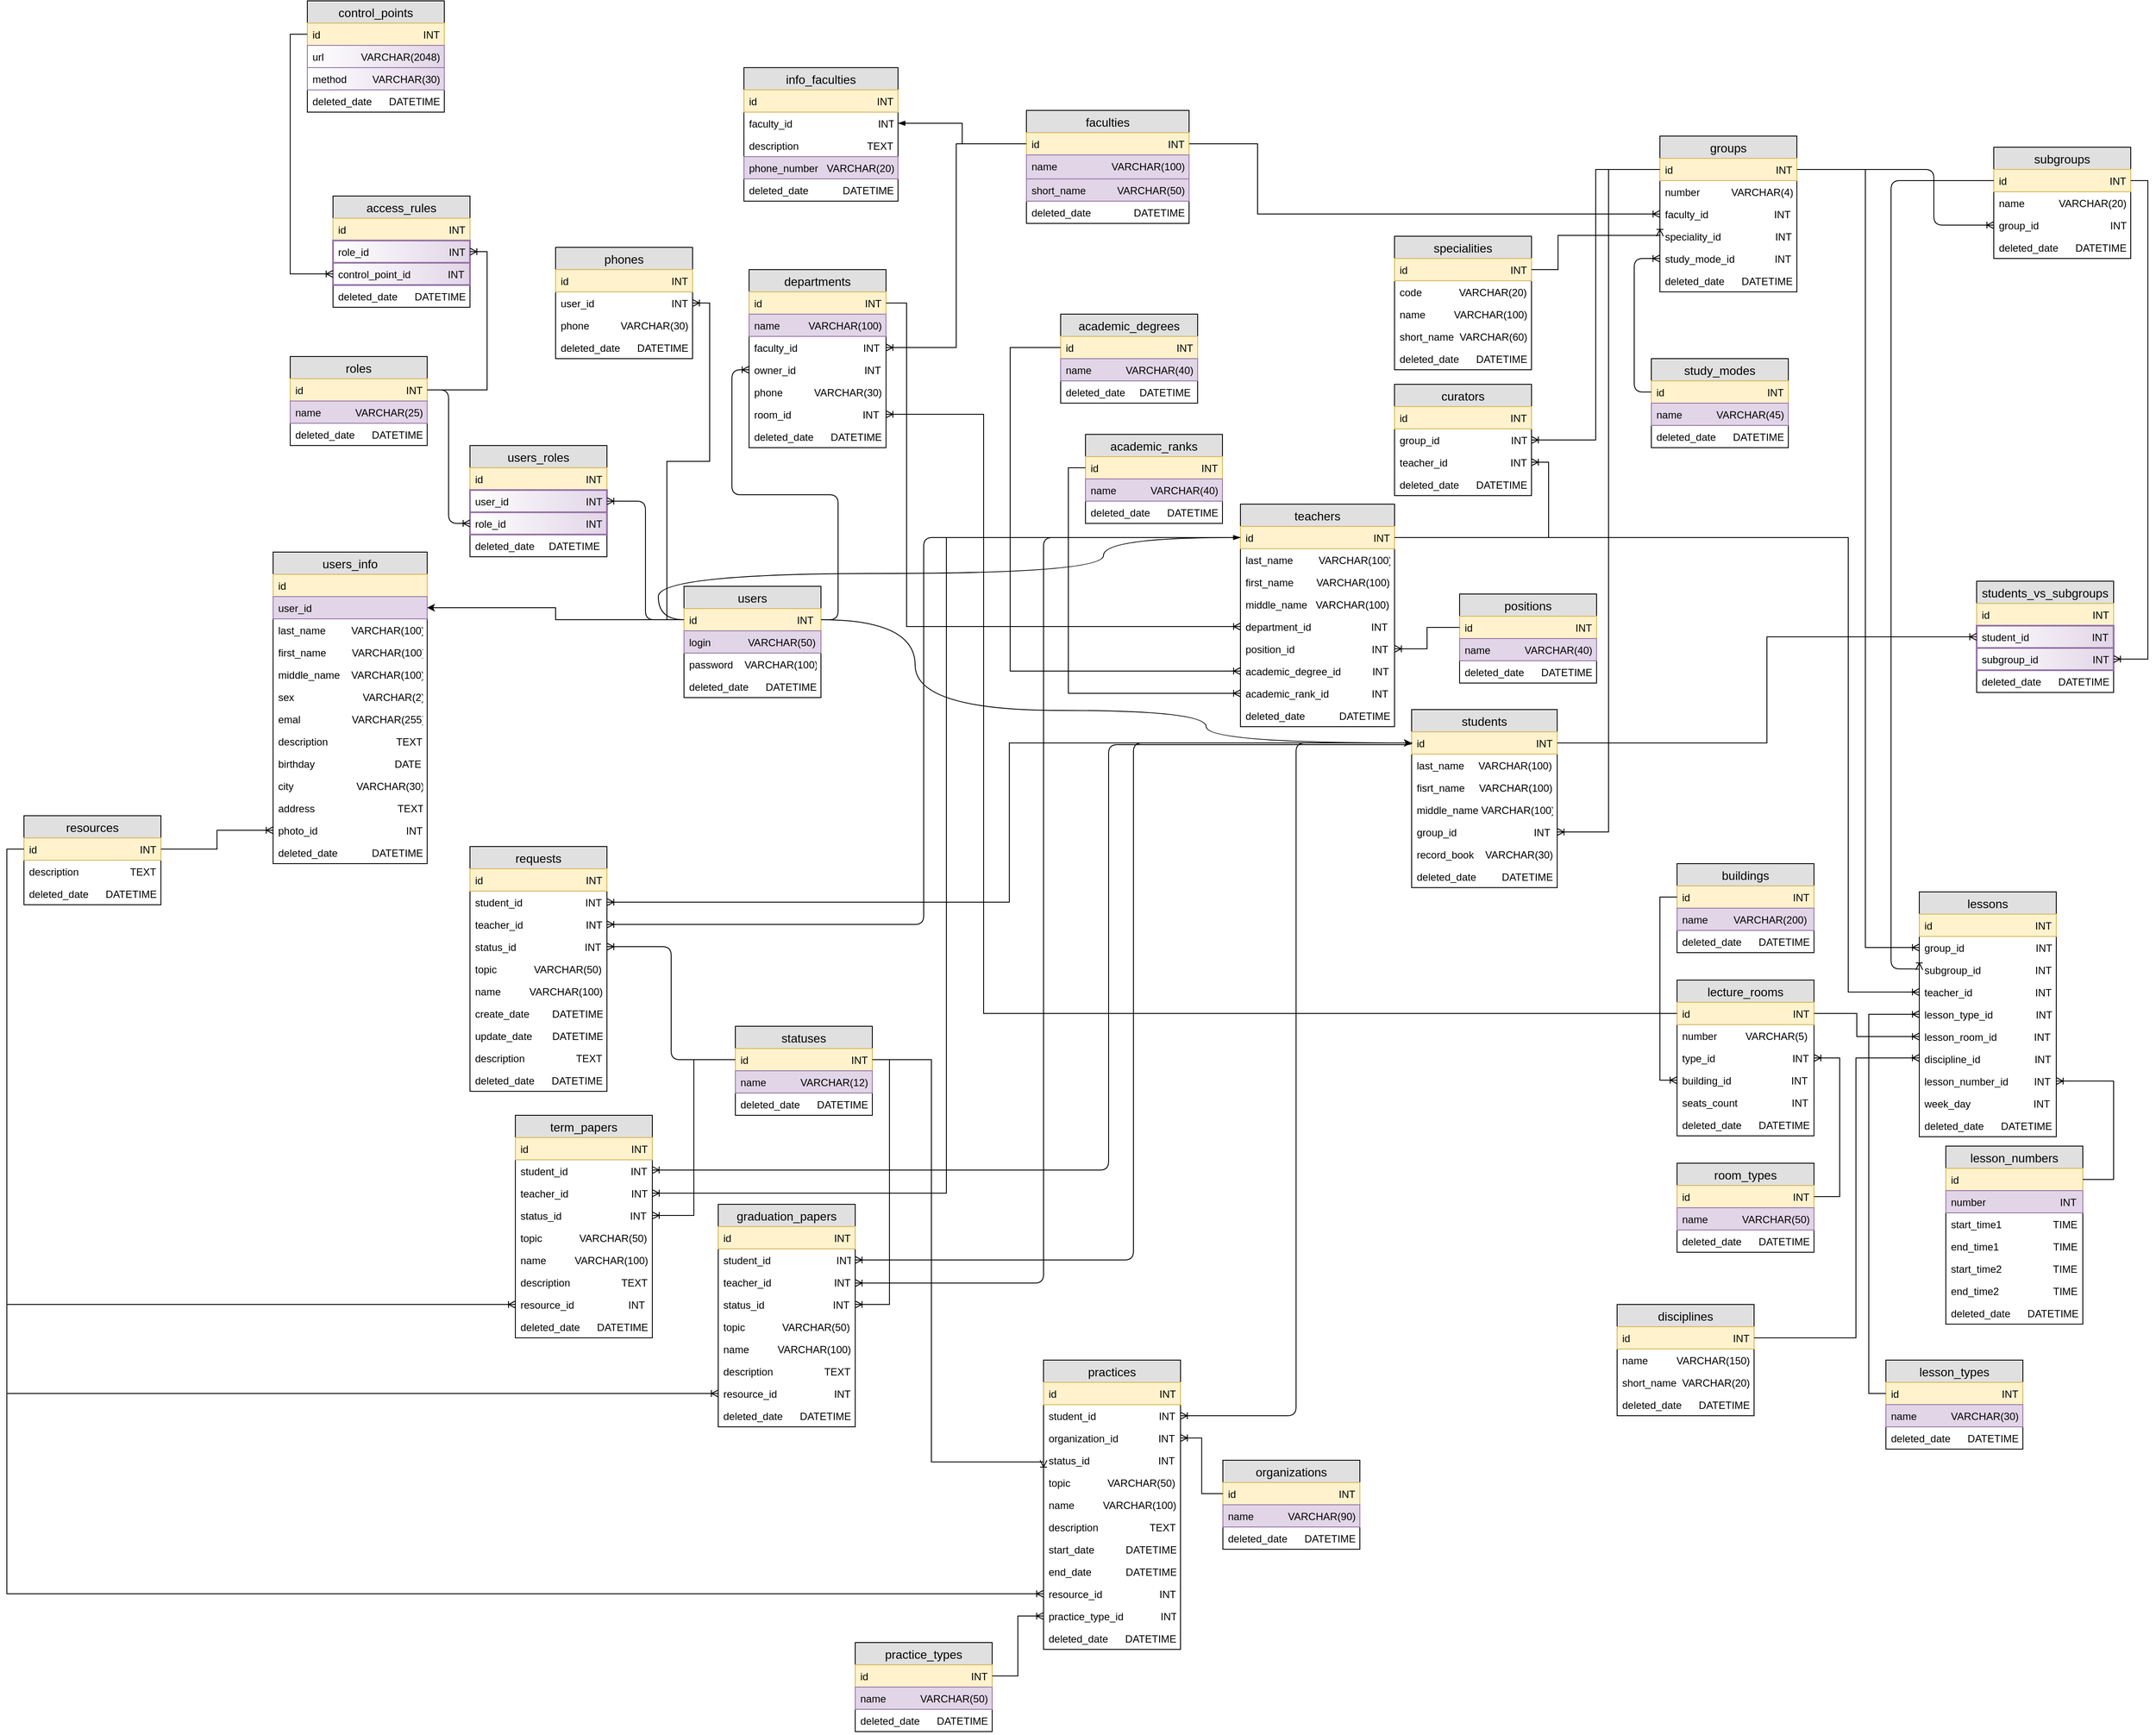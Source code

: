 <mxfile version="12.4.2" type="device" pages="1"><diagram id="U7O6gpLNZ9bcbEOC-BIv" name="Страница 1"><mxGraphModel dx="2482" dy="1760" grid="1" gridSize="10" guides="1" tooltips="1" connect="1" arrows="1" fold="1" page="1" pageScale="1" pageWidth="827" pageHeight="1169" math="0" shadow="0"><root><mxCell id="0"/><mxCell id="1" parent="0"/><mxCell id="gJAzAdM2OTqBlSdlxUkB-1" value="faculties" style="swimlane;fontStyle=0;childLayout=stackLayout;horizontal=1;startSize=26;fillColor=#e0e0e0;horizontalStack=0;resizeParent=1;resizeParentMax=0;resizeLast=0;collapsible=1;marginBottom=0;swimlaneFillColor=#ffffff;align=center;fontSize=14;" parent="1" vertex="1"><mxGeometry x="-230" y="-210" width="190" height="132" as="geometry"/></mxCell><mxCell id="gJAzAdM2OTqBlSdlxUkB-2" value="id                                             INT" style="text;strokeColor=#d6b656;fillColor=#fff2cc;spacingLeft=4;spacingRight=4;overflow=hidden;rotatable=0;points=[[0,0.5],[1,0.5]];portConstraint=eastwest;fontSize=12;" parent="gJAzAdM2OTqBlSdlxUkB-1" vertex="1"><mxGeometry y="26" width="190" height="26" as="geometry"/></mxCell><mxCell id="gJAzAdM2OTqBlSdlxUkB-3" value="name                   VARCHAR(100)" style="text;strokeColor=#9673a6;fillColor=#e1d5e7;spacingLeft=4;spacingRight=4;overflow=hidden;rotatable=0;points=[[0,0.5],[1,0.5]];portConstraint=eastwest;fontSize=12;" parent="gJAzAdM2OTqBlSdlxUkB-1" vertex="1"><mxGeometry y="52" width="190" height="28" as="geometry"/></mxCell><mxCell id="DEd49YCDlbpGCQOjCh1N-45" value="short_name           VARCHAR(50)" style="text;strokeColor=#9673a6;fillColor=#e1d5e7;spacingLeft=4;spacingRight=4;overflow=hidden;rotatable=0;points=[[0,0.5],[1,0.5]];portConstraint=eastwest;fontSize=12;" parent="gJAzAdM2OTqBlSdlxUkB-1" vertex="1"><mxGeometry y="80" width="190" height="26" as="geometry"/></mxCell><mxCell id="h0lMTvsO7fJDAwaVE8px-33" value="deleted_date               DATETIME" style="text;strokeColor=none;fillColor=none;spacingLeft=4;spacingRight=4;overflow=hidden;rotatable=0;points=[[0,0.5],[1,0.5]];portConstraint=eastwest;fontSize=12;" vertex="1" parent="gJAzAdM2OTqBlSdlxUkB-1"><mxGeometry y="106" width="190" height="26" as="geometry"/></mxCell><mxCell id="gJAzAdM2OTqBlSdlxUkB-5" value="specialities" style="swimlane;fontStyle=0;childLayout=stackLayout;horizontal=1;startSize=26;fillColor=#e0e0e0;horizontalStack=0;resizeParent=1;resizeParentMax=0;resizeLast=0;collapsible=1;marginBottom=0;swimlaneFillColor=#ffffff;align=center;fontSize=14;" parent="1" vertex="1"><mxGeometry x="200" y="-63" width="160" height="156" as="geometry"/></mxCell><mxCell id="gJAzAdM2OTqBlSdlxUkB-6" value="id                                    INT" style="text;strokeColor=#d6b656;fillColor=#fff2cc;spacingLeft=4;spacingRight=4;overflow=hidden;rotatable=0;points=[[0,0.5],[1,0.5]];portConstraint=eastwest;fontSize=12;" parent="gJAzAdM2OTqBlSdlxUkB-5" vertex="1"><mxGeometry y="26" width="160" height="26" as="geometry"/></mxCell><mxCell id="DEd49YCDlbpGCQOjCh1N-46" value="code             VARCHAR(20)" style="text;strokeColor=none;fillColor=none;spacingLeft=4;spacingRight=4;overflow=hidden;rotatable=0;points=[[0,0.5],[1,0.5]];portConstraint=eastwest;fontSize=12;" parent="gJAzAdM2OTqBlSdlxUkB-5" vertex="1"><mxGeometry y="52" width="160" height="26" as="geometry"/></mxCell><mxCell id="gJAzAdM2OTqBlSdlxUkB-8" value="name          VARCHAR(100)" style="text;strokeColor=none;fillColor=none;spacingLeft=4;spacingRight=4;overflow=hidden;rotatable=0;points=[[0,0.5],[1,0.5]];portConstraint=eastwest;fontSize=12;" parent="gJAzAdM2OTqBlSdlxUkB-5" vertex="1"><mxGeometry y="78" width="160" height="26" as="geometry"/></mxCell><mxCell id="DEd49YCDlbpGCQOjCh1N-47" value="short_name  VARCHAR(60)" style="text;strokeColor=none;fillColor=none;spacingLeft=4;spacingRight=4;overflow=hidden;rotatable=0;points=[[0,0.5],[1,0.5]];portConstraint=eastwest;fontSize=12;" parent="gJAzAdM2OTqBlSdlxUkB-5" vertex="1"><mxGeometry y="104" width="160" height="26" as="geometry"/></mxCell><mxCell id="h0lMTvsO7fJDAwaVE8px-37" value="deleted_date      DATETIME" style="text;strokeColor=none;fillColor=none;spacingLeft=4;spacingRight=4;overflow=hidden;rotatable=0;points=[[0,0.5],[1,0.5]];portConstraint=eastwest;fontSize=12;" vertex="1" parent="gJAzAdM2OTqBlSdlxUkB-5"><mxGeometry y="130" width="160" height="26" as="geometry"/></mxCell><mxCell id="gJAzAdM2OTqBlSdlxUkB-11" value="groups" style="swimlane;fontStyle=0;childLayout=stackLayout;horizontal=1;startSize=26;fillColor=#e0e0e0;horizontalStack=0;resizeParent=1;resizeParentMax=0;resizeLast=0;collapsible=1;marginBottom=0;swimlaneFillColor=#ffffff;align=center;fontSize=14;" parent="1" vertex="1"><mxGeometry x="510" y="-180" width="160" height="182" as="geometry"/></mxCell><mxCell id="gJAzAdM2OTqBlSdlxUkB-12" value="id                                    INT" style="text;strokeColor=#d6b656;fillColor=#fff2cc;spacingLeft=4;spacingRight=4;overflow=hidden;rotatable=0;points=[[0,0.5],[1,0.5]];portConstraint=eastwest;fontSize=12;" parent="gJAzAdM2OTqBlSdlxUkB-11" vertex="1"><mxGeometry y="26" width="160" height="26" as="geometry"/></mxCell><mxCell id="gJAzAdM2OTqBlSdlxUkB-15" value="number           VARCHAR(4)" style="text;strokeColor=none;fillColor=none;spacingLeft=4;spacingRight=4;overflow=hidden;rotatable=0;points=[[0,0.5],[1,0.5]];portConstraint=eastwest;fontSize=12;" parent="gJAzAdM2OTqBlSdlxUkB-11" vertex="1"><mxGeometry y="52" width="160" height="26" as="geometry"/></mxCell><mxCell id="KosM9FDyjNBsEkRFGUqV-27" value="faculty_id                       INT" style="text;strokeColor=none;fillColor=none;spacingLeft=4;spacingRight=4;overflow=hidden;rotatable=0;points=[[0,0.5],[1,0.5]];portConstraint=eastwest;fontSize=12;" parent="gJAzAdM2OTqBlSdlxUkB-11" vertex="1"><mxGeometry y="78" width="160" height="26" as="geometry"/></mxCell><mxCell id="gJAzAdM2OTqBlSdlxUkB-13" value="speciality_id                   INT" style="text;strokeColor=none;fillColor=none;spacingLeft=4;spacingRight=4;overflow=hidden;rotatable=0;points=[[0,0.5],[1,0.5]];portConstraint=eastwest;fontSize=12;" parent="gJAzAdM2OTqBlSdlxUkB-11" vertex="1"><mxGeometry y="104" width="160" height="26" as="geometry"/></mxCell><mxCell id="KosM9FDyjNBsEkRFGUqV-28" value="study_mode_id              INT" style="text;strokeColor=none;fillColor=none;spacingLeft=4;spacingRight=4;overflow=hidden;rotatable=0;points=[[0,0.5],[1,0.5]];portConstraint=eastwest;fontSize=12;" parent="gJAzAdM2OTqBlSdlxUkB-11" vertex="1"><mxGeometry y="130" width="160" height="26" as="geometry"/></mxCell><mxCell id="h0lMTvsO7fJDAwaVE8px-39" value="deleted_date      DATETIME" style="text;strokeColor=none;fillColor=none;spacingLeft=4;spacingRight=4;overflow=hidden;rotatable=0;points=[[0,0.5],[1,0.5]];portConstraint=eastwest;fontSize=12;" vertex="1" parent="gJAzAdM2OTqBlSdlxUkB-11"><mxGeometry y="156" width="160" height="26" as="geometry"/></mxCell><mxCell id="gJAzAdM2OTqBlSdlxUkB-18" value="" style="fontSize=12;html=1;endArrow=ERoneToMany;exitX=1;exitY=0.5;exitDx=0;exitDy=0;entryX=0;entryY=0.5;entryDx=0;entryDy=0;edgeStyle=orthogonalEdgeStyle;rounded=0;" parent="1" source="gJAzAdM2OTqBlSdlxUkB-6" target="gJAzAdM2OTqBlSdlxUkB-13" edge="1"><mxGeometry width="100" height="100" relative="1" as="geometry"><mxPoint x="470" y="230" as="sourcePoint"/><mxPoint x="590" y="266" as="targetPoint"/><Array as="points"><mxPoint x="391" y="-24"/><mxPoint x="391" y="-64"/></Array></mxGeometry></mxCell><mxCell id="gJAzAdM2OTqBlSdlxUkB-19" value="subgroups" style="swimlane;fontStyle=0;childLayout=stackLayout;horizontal=1;startSize=26;fillColor=#e0e0e0;horizontalStack=0;resizeParent=1;resizeParentMax=0;resizeLast=0;collapsible=1;marginBottom=0;swimlaneFillColor=#ffffff;align=center;fontSize=14;" parent="1" vertex="1"><mxGeometry x="900" y="-167" width="160" height="130" as="geometry"/></mxCell><mxCell id="gJAzAdM2OTqBlSdlxUkB-20" value="id                                    INT" style="text;strokeColor=#d6b656;fillColor=#fff2cc;spacingLeft=4;spacingRight=4;overflow=hidden;rotatable=0;points=[[0,0.5],[1,0.5]];portConstraint=eastwest;fontSize=12;" parent="gJAzAdM2OTqBlSdlxUkB-19" vertex="1"><mxGeometry y="26" width="160" height="26" as="geometry"/></mxCell><mxCell id="gJAzAdM2OTqBlSdlxUkB-24" value="name            VARCHAR(20)" style="text;strokeColor=none;fillColor=none;spacingLeft=4;spacingRight=4;overflow=hidden;rotatable=0;points=[[0,0.5],[1,0.5]];portConstraint=eastwest;fontSize=12;" parent="gJAzAdM2OTqBlSdlxUkB-19" vertex="1"><mxGeometry y="52" width="160" height="26" as="geometry"/></mxCell><mxCell id="gJAzAdM2OTqBlSdlxUkB-21" value="group_id                         INT" style="text;strokeColor=none;fillColor=none;spacingLeft=4;spacingRight=4;overflow=hidden;rotatable=0;points=[[0,0.5],[1,0.5]];portConstraint=eastwest;fontSize=12;" parent="gJAzAdM2OTqBlSdlxUkB-19" vertex="1"><mxGeometry y="78" width="160" height="26" as="geometry"/></mxCell><mxCell id="h0lMTvsO7fJDAwaVE8px-40" value="deleted_date      DATETIME" style="text;strokeColor=none;fillColor=none;spacingLeft=4;spacingRight=4;overflow=hidden;rotatable=0;points=[[0,0.5],[1,0.5]];portConstraint=eastwest;fontSize=12;" vertex="1" parent="gJAzAdM2OTqBlSdlxUkB-19"><mxGeometry y="104" width="160" height="26" as="geometry"/></mxCell><mxCell id="gJAzAdM2OTqBlSdlxUkB-25" value="users" style="swimlane;fontStyle=0;childLayout=stackLayout;horizontal=1;startSize=26;fillColor=#e0e0e0;horizontalStack=0;resizeParent=1;resizeParentMax=0;resizeLast=0;collapsible=1;marginBottom=0;swimlaneFillColor=#ffffff;align=center;fontSize=14;" parent="1" vertex="1"><mxGeometry x="-630" y="346" width="160" height="130" as="geometry"/></mxCell><mxCell id="gJAzAdM2OTqBlSdlxUkB-26" value="id                                   INT" style="text;strokeColor=#d6b656;fillColor=#fff2cc;spacingLeft=4;spacingRight=4;overflow=hidden;rotatable=0;points=[[0,0.5],[1,0.5]];portConstraint=eastwest;fontSize=12;" parent="gJAzAdM2OTqBlSdlxUkB-25" vertex="1"><mxGeometry y="26" width="160" height="26" as="geometry"/></mxCell><mxCell id="gJAzAdM2OTqBlSdlxUkB-27" value="login             VARCHAR(50)" style="text;strokeColor=#9673a6;fillColor=#e1d5e7;spacingLeft=4;spacingRight=4;overflow=hidden;rotatable=0;points=[[0,0.5],[1,0.5]];portConstraint=eastwest;fontSize=12;" parent="gJAzAdM2OTqBlSdlxUkB-25" vertex="1"><mxGeometry y="52" width="160" height="26" as="geometry"/></mxCell><mxCell id="gJAzAdM2OTqBlSdlxUkB-28" value="password    VARCHAR(100)" style="text;strokeColor=none;fillColor=none;spacingLeft=4;spacingRight=4;overflow=hidden;rotatable=0;points=[[0,0.5],[1,0.5]];portConstraint=eastwest;fontSize=12;" parent="gJAzAdM2OTqBlSdlxUkB-25" vertex="1"><mxGeometry y="78" width="160" height="26" as="geometry"/></mxCell><mxCell id="h0lMTvsO7fJDAwaVE8px-17" value="deleted_date      DATETIME" style="text;strokeColor=none;fillColor=none;spacingLeft=4;spacingRight=4;overflow=hidden;rotatable=0;points=[[0,0.5],[1,0.5]];portConstraint=eastwest;fontSize=12;" vertex="1" parent="gJAzAdM2OTqBlSdlxUkB-25"><mxGeometry y="104" width="160" height="26" as="geometry"/></mxCell><mxCell id="gJAzAdM2OTqBlSdlxUkB-30" value="students" style="swimlane;fontStyle=0;childLayout=stackLayout;horizontal=1;startSize=26;fillColor=#e0e0e0;horizontalStack=0;resizeParent=1;resizeParentMax=0;resizeLast=0;collapsible=1;marginBottom=0;swimlaneFillColor=#ffffff;align=center;fontSize=14;" parent="1" vertex="1"><mxGeometry x="220" y="490" width="170" height="208" as="geometry"/></mxCell><mxCell id="gJAzAdM2OTqBlSdlxUkB-31" value="id                                       INT" style="text;strokeColor=#d6b656;fillColor=#fff2cc;spacingLeft=4;spacingRight=4;overflow=hidden;rotatable=0;points=[[0,0.5],[1,0.5]];portConstraint=eastwest;fontSize=12;" parent="gJAzAdM2OTqBlSdlxUkB-30" vertex="1"><mxGeometry y="26" width="170" height="26" as="geometry"/></mxCell><mxCell id="gJAzAdM2OTqBlSdlxUkB-34" value="last_name     VARCHAR(100)" style="text;strokeColor=none;fillColor=none;spacingLeft=4;spacingRight=4;overflow=hidden;rotatable=0;points=[[0,0.5],[1,0.5]];portConstraint=eastwest;fontSize=12;" parent="gJAzAdM2OTqBlSdlxUkB-30" vertex="1"><mxGeometry y="52" width="170" height="26" as="geometry"/></mxCell><mxCell id="h0lMTvsO7fJDAwaVE8px-44" value="fisrt_name     VARCHAR(100)" style="text;strokeColor=none;fillColor=none;spacingLeft=4;spacingRight=4;overflow=hidden;rotatable=0;points=[[0,0.5],[1,0.5]];portConstraint=eastwest;fontSize=12;" vertex="1" parent="gJAzAdM2OTqBlSdlxUkB-30"><mxGeometry y="78" width="170" height="26" as="geometry"/></mxCell><mxCell id="DEd49YCDlbpGCQOjCh1N-44" value="middle_name VARCHAR(100)" style="text;strokeColor=none;fillColor=none;spacingLeft=4;spacingRight=4;overflow=hidden;rotatable=0;points=[[0,0.5],[1,0.5]];portConstraint=eastwest;fontSize=12;" parent="gJAzAdM2OTqBlSdlxUkB-30" vertex="1"><mxGeometry y="104" width="170" height="26" as="geometry"/></mxCell><mxCell id="gJAzAdM2OTqBlSdlxUkB-40" value="group_id                           INT" style="text;strokeColor=none;fillColor=none;spacingLeft=4;spacingRight=4;overflow=hidden;rotatable=0;points=[[0,0.5],[1,0.5]];portConstraint=eastwest;fontSize=12;" parent="gJAzAdM2OTqBlSdlxUkB-30" vertex="1"><mxGeometry y="130" width="170" height="26" as="geometry"/></mxCell><mxCell id="gJAzAdM2OTqBlSdlxUkB-32" value="record_book    VARCHAR(30)" style="text;strokeColor=none;fillColor=none;spacingLeft=4;spacingRight=4;overflow=hidden;rotatable=0;points=[[0,0.5],[1,0.5]];portConstraint=eastwest;fontSize=12;" parent="gJAzAdM2OTqBlSdlxUkB-30" vertex="1"><mxGeometry y="156" width="170" height="26" as="geometry"/></mxCell><mxCell id="h0lMTvsO7fJDAwaVE8px-45" value="deleted_date         DATETIME" style="text;strokeColor=none;fillColor=none;spacingLeft=4;spacingRight=4;overflow=hidden;rotatable=0;points=[[0,0.5],[1,0.5]];portConstraint=eastwest;fontSize=12;" vertex="1" parent="gJAzAdM2OTqBlSdlxUkB-30"><mxGeometry y="182" width="170" height="26" as="geometry"/></mxCell><mxCell id="gJAzAdM2OTqBlSdlxUkB-35" value="users_info" style="swimlane;fontStyle=0;childLayout=stackLayout;horizontal=1;startSize=26;fillColor=#e0e0e0;horizontalStack=0;resizeParent=1;resizeParentMax=0;resizeLast=0;collapsible=1;marginBottom=0;swimlaneFillColor=#ffffff;align=center;fontSize=14;" parent="1" vertex="1"><mxGeometry x="-1110" y="306" width="180" height="364" as="geometry"/></mxCell><mxCell id="xLDBEWTgWgLUgSOrzyeD-1" value="id" style="text;strokeColor=#d6b656;fillColor=#fff2cc;spacingLeft=4;spacingRight=4;overflow=hidden;rotatable=0;points=[[0,0.5],[1,0.5]];portConstraint=eastwest;fontSize=12;" parent="gJAzAdM2OTqBlSdlxUkB-35" vertex="1"><mxGeometry y="26" width="180" height="26" as="geometry"/></mxCell><mxCell id="gJAzAdM2OTqBlSdlxUkB-36" value="user_id" style="text;spacingLeft=4;spacingRight=4;overflow=hidden;rotatable=0;points=[[0,0.5],[1,0.5]];portConstraint=eastwest;fontSize=12;fillColor=#e1d5e7;strokeColor=#9673a6;" parent="gJAzAdM2OTqBlSdlxUkB-35" vertex="1"><mxGeometry y="52" width="180" height="26" as="geometry"/></mxCell><mxCell id="h0lMTvsO7fJDAwaVE8px-24" value="last_name         VARCHAR(100)" style="text;spacingLeft=4;spacingRight=4;overflow=hidden;rotatable=0;points=[[0,0.5],[1,0.5]];portConstraint=eastwest;fontSize=12;" vertex="1" parent="gJAzAdM2OTqBlSdlxUkB-35"><mxGeometry y="78" width="180" height="26" as="geometry"/></mxCell><mxCell id="h0lMTvsO7fJDAwaVE8px-26" value="first_name         VARCHAR(100)" style="text;spacingLeft=4;spacingRight=4;overflow=hidden;rotatable=0;points=[[0,0.5],[1,0.5]];portConstraint=eastwest;fontSize=12;" vertex="1" parent="gJAzAdM2OTqBlSdlxUkB-35"><mxGeometry y="104" width="180" height="26" as="geometry"/></mxCell><mxCell id="h0lMTvsO7fJDAwaVE8px-27" value="middle_name    VARCHAR(100)" style="text;spacingLeft=4;spacingRight=4;overflow=hidden;rotatable=0;points=[[0,0.5],[1,0.5]];portConstraint=eastwest;fontSize=12;" vertex="1" parent="gJAzAdM2OTqBlSdlxUkB-35"><mxGeometry y="130" width="180" height="26" as="geometry"/></mxCell><mxCell id="h0lMTvsO7fJDAwaVE8px-28" value="sex                        VARCHAR(2)" style="text;spacingLeft=4;spacingRight=4;overflow=hidden;rotatable=0;points=[[0,0.5],[1,0.5]];portConstraint=eastwest;fontSize=12;" vertex="1" parent="gJAzAdM2OTqBlSdlxUkB-35"><mxGeometry y="156" width="180" height="26" as="geometry"/></mxCell><mxCell id="h0lMTvsO7fJDAwaVE8px-29" value="emal                  VARCHAR(255)" style="text;spacingLeft=4;spacingRight=4;overflow=hidden;rotatable=0;points=[[0,0.5],[1,0.5]];portConstraint=eastwest;fontSize=12;" vertex="1" parent="gJAzAdM2OTqBlSdlxUkB-35"><mxGeometry y="182" width="180" height="26" as="geometry"/></mxCell><mxCell id="DEd49YCDlbpGCQOjCh1N-33" value="description                        TEXT" style="text;strokeColor=none;fillColor=none;spacingLeft=4;spacingRight=4;overflow=hidden;rotatable=0;points=[[0,0.5],[1,0.5]];portConstraint=eastwest;fontSize=12;" parent="gJAzAdM2OTqBlSdlxUkB-35" vertex="1"><mxGeometry y="208" width="180" height="26" as="geometry"/></mxCell><mxCell id="xak_S2xO1xvgtGWXIXAj-3" value="birthday                            DATE" style="text;strokeColor=none;fillColor=none;spacingLeft=4;spacingRight=4;overflow=hidden;rotatable=0;points=[[0,0.5],[1,0.5]];portConstraint=eastwest;fontSize=12;" parent="gJAzAdM2OTqBlSdlxUkB-35" vertex="1"><mxGeometry y="234" width="180" height="26" as="geometry"/></mxCell><mxCell id="xak_S2xO1xvgtGWXIXAj-4" value="city                      VARCHAR(30)" style="text;strokeColor=none;fillColor=none;spacingLeft=4;spacingRight=4;overflow=hidden;rotatable=0;points=[[0,0.5],[1,0.5]];portConstraint=eastwest;fontSize=12;" parent="gJAzAdM2OTqBlSdlxUkB-35" vertex="1"><mxGeometry y="260" width="180" height="26" as="geometry"/></mxCell><mxCell id="DEd49YCDlbpGCQOjCh1N-35" value="address                             TEXT" style="text;strokeColor=none;fillColor=none;spacingLeft=4;spacingRight=4;overflow=hidden;rotatable=0;points=[[0,0.5],[1,0.5]];portConstraint=eastwest;fontSize=12;" parent="gJAzAdM2OTqBlSdlxUkB-35" vertex="1"><mxGeometry y="286" width="180" height="26" as="geometry"/></mxCell><mxCell id="DEd49YCDlbpGCQOjCh1N-36" value="photo_id                               INT" style="text;strokeColor=none;fillColor=none;spacingLeft=4;spacingRight=4;overflow=hidden;rotatable=0;points=[[0,0.5],[1,0.5]];portConstraint=eastwest;fontSize=12;" parent="gJAzAdM2OTqBlSdlxUkB-35" vertex="1"><mxGeometry y="312" width="180" height="26" as="geometry"/></mxCell><mxCell id="h0lMTvsO7fJDAwaVE8px-30" value="deleted_date            DATETIME" style="text;strokeColor=none;fillColor=none;spacingLeft=4;spacingRight=4;overflow=hidden;rotatable=0;points=[[0,0.5],[1,0.5]];portConstraint=eastwest;fontSize=12;" vertex="1" parent="gJAzAdM2OTqBlSdlxUkB-35"><mxGeometry y="338" width="180" height="26" as="geometry"/></mxCell><mxCell id="gJAzAdM2OTqBlSdlxUkB-43" value="roles" style="swimlane;fontStyle=0;childLayout=stackLayout;horizontal=1;startSize=26;fillColor=#e0e0e0;horizontalStack=0;resizeParent=1;resizeParentMax=0;resizeLast=0;collapsible=1;marginBottom=0;swimlaneFillColor=#ffffff;align=center;fontSize=14;" parent="1" vertex="1"><mxGeometry x="-1090" y="77.5" width="160" height="104" as="geometry"/></mxCell><mxCell id="gJAzAdM2OTqBlSdlxUkB-44" value="id                                    INT" style="text;strokeColor=#d6b656;fillColor=#fff2cc;spacingLeft=4;spacingRight=4;overflow=hidden;rotatable=0;points=[[0,0.5],[1,0.5]];portConstraint=eastwest;fontSize=12;" parent="gJAzAdM2OTqBlSdlxUkB-43" vertex="1"><mxGeometry y="26" width="160" height="26" as="geometry"/></mxCell><mxCell id="gJAzAdM2OTqBlSdlxUkB-45" value="name            VARCHAR(25)" style="text;strokeColor=#9673a6;fillColor=#e1d5e7;spacingLeft=4;spacingRight=4;overflow=hidden;rotatable=0;points=[[0,0.5],[1,0.5]];portConstraint=eastwest;fontSize=12;" parent="gJAzAdM2OTqBlSdlxUkB-43" vertex="1"><mxGeometry y="52" width="160" height="26" as="geometry"/></mxCell><mxCell id="h0lMTvsO7fJDAwaVE8px-16" value="deleted_date      DATETIME" style="text;strokeColor=none;fillColor=none;spacingLeft=4;spacingRight=4;overflow=hidden;rotatable=0;points=[[0,0.5],[1,0.5]];portConstraint=eastwest;fontSize=12;" vertex="1" parent="gJAzAdM2OTqBlSdlxUkB-43"><mxGeometry y="78" width="160" height="26" as="geometry"/></mxCell><mxCell id="gJAzAdM2OTqBlSdlxUkB-52" value="teachers" style="swimlane;fontStyle=0;childLayout=stackLayout;horizontal=1;startSize=26;fillColor=#e0e0e0;horizontalStack=0;resizeParent=1;resizeParentMax=0;resizeLast=0;collapsible=1;marginBottom=0;swimlaneFillColor=#ffffff;align=center;fontSize=14;" parent="1" vertex="1"><mxGeometry x="20" y="250" width="180" height="260" as="geometry"/></mxCell><mxCell id="gJAzAdM2OTqBlSdlxUkB-53" value="id                                          INT" style="text;strokeColor=#d6b656;fillColor=#fff2cc;spacingLeft=4;spacingRight=4;overflow=hidden;rotatable=0;points=[[0,0.5],[1,0.5]];portConstraint=eastwest;fontSize=12;" parent="gJAzAdM2OTqBlSdlxUkB-52" vertex="1"><mxGeometry y="26" width="180" height="26" as="geometry"/></mxCell><mxCell id="DEd49YCDlbpGCQOjCh1N-42" value="last_name         VARCHAR(100)" style="text;strokeColor=none;fillColor=none;spacingLeft=4;spacingRight=4;overflow=hidden;rotatable=0;points=[[0,0.5],[1,0.5]];portConstraint=eastwest;fontSize=12;" parent="gJAzAdM2OTqBlSdlxUkB-52" vertex="1"><mxGeometry y="52" width="180" height="26" as="geometry"/></mxCell><mxCell id="DEd49YCDlbpGCQOjCh1N-43" value="first_name        VARCHAR(100)" style="text;strokeColor=none;fillColor=none;spacingLeft=4;spacingRight=4;overflow=hidden;rotatable=0;points=[[0,0.5],[1,0.5]];portConstraint=eastwest;fontSize=12;" parent="gJAzAdM2OTqBlSdlxUkB-52" vertex="1"><mxGeometry y="78" width="180" height="26" as="geometry"/></mxCell><mxCell id="h0lMTvsO7fJDAwaVE8px-31" value="middle_name   VARCHAR(100)" style="text;strokeColor=none;fillColor=none;spacingLeft=4;spacingRight=4;overflow=hidden;rotatable=0;points=[[0,0.5],[1,0.5]];portConstraint=eastwest;fontSize=12;" vertex="1" parent="gJAzAdM2OTqBlSdlxUkB-52"><mxGeometry y="104" width="180" height="26" as="geometry"/></mxCell><mxCell id="gJAzAdM2OTqBlSdlxUkB-55" value="department_id                     INT" style="text;strokeColor=none;fillColor=none;spacingLeft=4;spacingRight=4;overflow=hidden;rotatable=0;points=[[0,0.5],[1,0.5]];portConstraint=eastwest;fontSize=12;" parent="gJAzAdM2OTqBlSdlxUkB-52" vertex="1"><mxGeometry y="130" width="180" height="26" as="geometry"/></mxCell><mxCell id="FwioWeAvJT7ei8MRf8_9-3" value="position_id                           INT" style="text;strokeColor=none;fillColor=none;spacingLeft=4;spacingRight=4;overflow=hidden;rotatable=0;points=[[0,0.5],[1,0.5]];portConstraint=eastwest;fontSize=12;" parent="gJAzAdM2OTqBlSdlxUkB-52" vertex="1"><mxGeometry y="156" width="180" height="26" as="geometry"/></mxCell><mxCell id="KosM9FDyjNBsEkRFGUqV-16" value="academic_degree_id           INT" style="text;strokeColor=none;fillColor=none;spacingLeft=4;spacingRight=4;overflow=hidden;rotatable=0;points=[[0,0.5],[1,0.5]];portConstraint=eastwest;fontSize=12;" parent="gJAzAdM2OTqBlSdlxUkB-52" vertex="1"><mxGeometry y="182" width="180" height="26" as="geometry"/></mxCell><mxCell id="KosM9FDyjNBsEkRFGUqV-17" value="academic_rank_id               INT" style="text;strokeColor=none;fillColor=none;spacingLeft=4;spacingRight=4;overflow=hidden;rotatable=0;points=[[0,0.5],[1,0.5]];portConstraint=eastwest;fontSize=12;" parent="gJAzAdM2OTqBlSdlxUkB-52" vertex="1"><mxGeometry y="208" width="180" height="26" as="geometry"/></mxCell><mxCell id="h0lMTvsO7fJDAwaVE8px-32" value="deleted_date            DATETIME" style="text;strokeColor=none;fillColor=none;spacingLeft=4;spacingRight=4;overflow=hidden;rotatable=0;points=[[0,0.5],[1,0.5]];portConstraint=eastwest;fontSize=12;" vertex="1" parent="gJAzAdM2OTqBlSdlxUkB-52"><mxGeometry y="234" width="180" height="26" as="geometry"/></mxCell><mxCell id="gJAzAdM2OTqBlSdlxUkB-56" value="positions" style="swimlane;fontStyle=0;childLayout=stackLayout;horizontal=1;startSize=26;fillColor=#e0e0e0;horizontalStack=0;resizeParent=1;resizeParentMax=0;resizeLast=0;collapsible=1;marginBottom=0;swimlaneFillColor=#ffffff;align=center;fontSize=14;" parent="1" vertex="1"><mxGeometry x="276" y="355" width="160" height="104" as="geometry"/></mxCell><mxCell id="gJAzAdM2OTqBlSdlxUkB-57" value="id                                    INT" style="text;strokeColor=#d6b656;fillColor=#fff2cc;spacingLeft=4;spacingRight=4;overflow=hidden;rotatable=0;points=[[0,0.5],[1,0.5]];portConstraint=eastwest;fontSize=12;" parent="gJAzAdM2OTqBlSdlxUkB-56" vertex="1"><mxGeometry y="26" width="160" height="26" as="geometry"/></mxCell><mxCell id="gJAzAdM2OTqBlSdlxUkB-58" value="name            VARCHAR(40)" style="text;strokeColor=#9673a6;fillColor=#e1d5e7;spacingLeft=4;spacingRight=4;overflow=hidden;rotatable=0;points=[[0,0.5],[1,0.5]];portConstraint=eastwest;fontSize=12;" parent="gJAzAdM2OTqBlSdlxUkB-56" vertex="1"><mxGeometry y="52" width="160" height="26" as="geometry"/></mxCell><mxCell id="h0lMTvsO7fJDAwaVE8px-12" value="deleted_date      DATETIME" style="text;strokeColor=none;fillColor=none;spacingLeft=4;spacingRight=4;overflow=hidden;rotatable=0;points=[[0,0.5],[1,0.5]];portConstraint=eastwest;fontSize=12;" vertex="1" parent="gJAzAdM2OTqBlSdlxUkB-56"><mxGeometry y="78" width="160" height="26" as="geometry"/></mxCell><mxCell id="gJAzAdM2OTqBlSdlxUkB-62" value="departments" style="swimlane;fontStyle=0;childLayout=stackLayout;horizontal=1;startSize=26;fillColor=#e0e0e0;horizontalStack=0;resizeParent=1;resizeParentMax=0;resizeLast=0;collapsible=1;marginBottom=0;swimlaneFillColor=#ffffff;align=center;fontSize=14;" parent="1" vertex="1"><mxGeometry x="-554" y="-24" width="160" height="208" as="geometry"/></mxCell><mxCell id="gJAzAdM2OTqBlSdlxUkB-63" value="id                                    INT" style="text;strokeColor=#d6b656;fillColor=#fff2cc;spacingLeft=4;spacingRight=4;overflow=hidden;rotatable=0;points=[[0,0.5],[1,0.5]];portConstraint=eastwest;fontSize=12;" parent="gJAzAdM2OTqBlSdlxUkB-62" vertex="1"><mxGeometry y="26" width="160" height="26" as="geometry"/></mxCell><mxCell id="gJAzAdM2OTqBlSdlxUkB-67" value="name          VARCHAR(100)" style="text;strokeColor=#9673a6;fillColor=#e1d5e7;spacingLeft=4;spacingRight=4;overflow=hidden;rotatable=0;points=[[0,0.5],[1,0.5]];portConstraint=eastwest;fontSize=12;" parent="gJAzAdM2OTqBlSdlxUkB-62" vertex="1"><mxGeometry y="52" width="160" height="26" as="geometry"/></mxCell><mxCell id="DEd49YCDlbpGCQOjCh1N-78" value="faculty_id                       INT" style="text;strokeColor=none;fillColor=none;spacingLeft=4;spacingRight=4;overflow=hidden;rotatable=0;points=[[0,0.5],[1,0.5]];portConstraint=eastwest;fontSize=12;" parent="gJAzAdM2OTqBlSdlxUkB-62" vertex="1"><mxGeometry y="78" width="160" height="26" as="geometry"/></mxCell><mxCell id="DEd49YCDlbpGCQOjCh1N-22" value="owner_id                        INT" style="text;strokeColor=none;fillColor=none;spacingLeft=4;spacingRight=4;overflow=hidden;rotatable=0;points=[[0,0.5],[1,0.5]];portConstraint=eastwest;fontSize=12;" parent="gJAzAdM2OTqBlSdlxUkB-62" vertex="1"><mxGeometry y="104" width="160" height="26" as="geometry"/></mxCell><mxCell id="DEd49YCDlbpGCQOjCh1N-23" value="phone           VARCHAR(30)" style="text;strokeColor=none;fillColor=none;spacingLeft=4;spacingRight=4;overflow=hidden;rotatable=0;points=[[0,0.5],[1,0.5]];portConstraint=eastwest;fontSize=12;" parent="gJAzAdM2OTqBlSdlxUkB-62" vertex="1"><mxGeometry y="130" width="160" height="26" as="geometry"/></mxCell><mxCell id="DEd49YCDlbpGCQOjCh1N-24" value="room_id                         INT" style="text;strokeColor=none;fillColor=none;spacingLeft=4;spacingRight=4;overflow=hidden;rotatable=0;points=[[0,0.5],[1,0.5]];portConstraint=eastwest;fontSize=12;" parent="gJAzAdM2OTqBlSdlxUkB-62" vertex="1"><mxGeometry y="156" width="160" height="26" as="geometry"/></mxCell><mxCell id="h0lMTvsO7fJDAwaVE8px-21" value="deleted_date      DATETIME" style="text;strokeColor=none;fillColor=none;spacingLeft=4;spacingRight=4;overflow=hidden;rotatable=0;points=[[0,0.5],[1,0.5]];portConstraint=eastwest;fontSize=12;" vertex="1" parent="gJAzAdM2OTqBlSdlxUkB-62"><mxGeometry y="182" width="160" height="26" as="geometry"/></mxCell><mxCell id="gJAzAdM2OTqBlSdlxUkB-69" value="info_faculties" style="swimlane;fontStyle=0;childLayout=stackLayout;horizontal=1;startSize=26;fillColor=#e0e0e0;horizontalStack=0;resizeParent=1;resizeParentMax=0;resizeLast=0;collapsible=1;marginBottom=0;swimlaneFillColor=#ffffff;align=center;fontSize=14;" parent="1" vertex="1"><mxGeometry x="-560" y="-260" width="180" height="156" as="geometry"/></mxCell><mxCell id="gJAzAdM2OTqBlSdlxUkB-70" value="id                                          INT" style="text;strokeColor=#d6b656;fillColor=#fff2cc;spacingLeft=4;spacingRight=4;overflow=hidden;rotatable=0;points=[[0,0.5],[1,0.5]];portConstraint=eastwest;fontSize=12;" parent="gJAzAdM2OTqBlSdlxUkB-69" vertex="1"><mxGeometry y="26" width="180" height="26" as="geometry"/></mxCell><mxCell id="h0lMTvsO7fJDAwaVE8px-35" value="faculty_id                              INT" style="text;spacingLeft=4;spacingRight=4;overflow=hidden;rotatable=0;points=[[0,0.5],[1,0.5]];portConstraint=eastwest;fontSize=12;" vertex="1" parent="gJAzAdM2OTqBlSdlxUkB-69"><mxGeometry y="52" width="180" height="26" as="geometry"/></mxCell><mxCell id="xak_S2xO1xvgtGWXIXAj-1" value="description                        TEXT" style="text;strokeColor=none;fillColor=none;spacingLeft=4;spacingRight=4;overflow=hidden;rotatable=0;points=[[0,0.5],[1,0.5]];portConstraint=eastwest;fontSize=12;" parent="gJAzAdM2OTqBlSdlxUkB-69" vertex="1"><mxGeometry y="78" width="180" height="26" as="geometry"/></mxCell><mxCell id="FwioWeAvJT7ei8MRf8_9-8" value="phone_number   VARCHAR(20)" style="text;strokeColor=#9673a6;fillColor=#e1d5e7;spacingLeft=4;spacingRight=4;overflow=hidden;rotatable=0;points=[[0,0.5],[1,0.5]];portConstraint=eastwest;fontSize=12;" parent="gJAzAdM2OTqBlSdlxUkB-69" vertex="1"><mxGeometry y="104" width="180" height="26" as="geometry"/></mxCell><mxCell id="h0lMTvsO7fJDAwaVE8px-34" value="deleted_date            DATETIME" style="text;strokeColor=none;fillColor=none;spacingLeft=4;spacingRight=4;overflow=hidden;rotatable=0;points=[[0,0.5],[1,0.5]];portConstraint=eastwest;fontSize=12;" vertex="1" parent="gJAzAdM2OTqBlSdlxUkB-69"><mxGeometry y="130" width="180" height="26" as="geometry"/></mxCell><mxCell id="gJAzAdM2OTqBlSdlxUkB-74" value="curators" style="swimlane;fontStyle=0;childLayout=stackLayout;horizontal=1;startSize=26;fillColor=#e0e0e0;horizontalStack=0;resizeParent=1;resizeParentMax=0;resizeLast=0;collapsible=1;marginBottom=0;swimlaneFillColor=#ffffff;align=center;fontSize=14;" parent="1" vertex="1"><mxGeometry x="200" y="110" width="160" height="130" as="geometry"/></mxCell><mxCell id="gJAzAdM2OTqBlSdlxUkB-76" value="id                                    INT" style="text;strokeColor=#d6b656;fillColor=#fff2cc;spacingLeft=4;spacingRight=4;overflow=hidden;rotatable=0;points=[[0,0.5],[1,0.5]];portConstraint=eastwest;fontSize=12;" parent="gJAzAdM2OTqBlSdlxUkB-74" vertex="1"><mxGeometry y="26" width="160" height="26" as="geometry"/></mxCell><mxCell id="DEd49YCDlbpGCQOjCh1N-60" value="group_id                         INT" style="text;spacingLeft=4;spacingRight=4;overflow=hidden;rotatable=0;points=[[0,0.5],[1,0.5]];portConstraint=eastwest;fontSize=12;strokeWidth=1;gradientDirection=west;" parent="gJAzAdM2OTqBlSdlxUkB-74" vertex="1"><mxGeometry y="52" width="160" height="26" as="geometry"/></mxCell><mxCell id="gJAzAdM2OTqBlSdlxUkB-77" value="teacher_id                      INT" style="text;spacingLeft=4;spacingRight=4;overflow=hidden;rotatable=0;points=[[0,0.5],[1,0.5]];portConstraint=eastwest;fontSize=12;strokeWidth=1;gradientDirection=west;" parent="gJAzAdM2OTqBlSdlxUkB-74" vertex="1"><mxGeometry y="78" width="160" height="26" as="geometry"/></mxCell><mxCell id="h0lMTvsO7fJDAwaVE8px-42" value="deleted_date      DATETIME" style="text;spacingLeft=4;spacingRight=4;overflow=hidden;rotatable=0;points=[[0,0.5],[1,0.5]];portConstraint=eastwest;fontSize=12;" vertex="1" parent="gJAzAdM2OTqBlSdlxUkB-74"><mxGeometry y="104" width="160" height="26" as="geometry"/></mxCell><mxCell id="gJAzAdM2OTqBlSdlxUkB-82" value="lecture_rooms" style="swimlane;fontStyle=0;childLayout=stackLayout;horizontal=1;startSize=26;fillColor=#e0e0e0;horizontalStack=0;resizeParent=1;resizeParentMax=0;resizeLast=0;collapsible=1;marginBottom=0;swimlaneFillColor=#ffffff;align=center;fontSize=14;" parent="1" vertex="1"><mxGeometry x="530" y="806" width="160" height="182" as="geometry"/></mxCell><mxCell id="gJAzAdM2OTqBlSdlxUkB-83" value="id                                    INT" style="text;strokeColor=#d6b656;fillColor=#fff2cc;spacingLeft=4;spacingRight=4;overflow=hidden;rotatable=0;points=[[0,0.5],[1,0.5]];portConstraint=eastwest;fontSize=12;" parent="gJAzAdM2OTqBlSdlxUkB-82" vertex="1"><mxGeometry y="26" width="160" height="26" as="geometry"/></mxCell><mxCell id="DEd49YCDlbpGCQOjCh1N-6" value="number          VARCHAR(5)" style="text;strokeColor=none;fillColor=none;spacingLeft=4;spacingRight=4;overflow=hidden;rotatable=0;points=[[0,0.5],[1,0.5]];portConstraint=eastwest;fontSize=12;" parent="gJAzAdM2OTqBlSdlxUkB-82" vertex="1"><mxGeometry y="52" width="160" height="26" as="geometry"/></mxCell><mxCell id="gJAzAdM2OTqBlSdlxUkB-84" value="type_id                           INT" style="text;strokeColor=none;fillColor=none;spacingLeft=4;spacingRight=4;overflow=hidden;rotatable=0;points=[[0,0.5],[1,0.5]];portConstraint=eastwest;fontSize=12;" parent="gJAzAdM2OTqBlSdlxUkB-82" vertex="1"><mxGeometry y="78" width="160" height="26" as="geometry"/></mxCell><mxCell id="DEd49YCDlbpGCQOjCh1N-7" value="building_id                     INT" style="text;strokeColor=none;fillColor=none;spacingLeft=4;spacingRight=4;overflow=hidden;rotatable=0;points=[[0,0.5],[1,0.5]];portConstraint=eastwest;fontSize=12;" parent="gJAzAdM2OTqBlSdlxUkB-82" vertex="1"><mxGeometry y="104" width="160" height="26" as="geometry"/></mxCell><mxCell id="gJAzAdM2OTqBlSdlxUkB-85" value="seats_count                   INT" style="text;strokeColor=none;fillColor=none;spacingLeft=4;spacingRight=4;overflow=hidden;rotatable=0;points=[[0,0.5],[1,0.5]];portConstraint=eastwest;fontSize=12;" parent="gJAzAdM2OTqBlSdlxUkB-82" vertex="1"><mxGeometry y="130" width="160" height="26" as="geometry"/></mxCell><mxCell id="h0lMTvsO7fJDAwaVE8px-5" value="deleted_date      DATETIME" style="text;strokeColor=none;fillColor=none;spacingLeft=4;spacingRight=4;overflow=hidden;rotatable=0;points=[[0,0.5],[1,0.5]];portConstraint=eastwest;fontSize=12;" vertex="1" parent="gJAzAdM2OTqBlSdlxUkB-82"><mxGeometry y="156" width="160" height="26" as="geometry"/></mxCell><mxCell id="gJAzAdM2OTqBlSdlxUkB-86" value="room_types" style="swimlane;fontStyle=0;childLayout=stackLayout;horizontal=1;startSize=26;fillColor=#e0e0e0;horizontalStack=0;resizeParent=1;resizeParentMax=0;resizeLast=0;collapsible=1;marginBottom=0;swimlaneFillColor=#ffffff;align=center;fontSize=14;" parent="1" vertex="1"><mxGeometry x="530" y="1020" width="160" height="104" as="geometry"/></mxCell><mxCell id="gJAzAdM2OTqBlSdlxUkB-87" value="id                                    INT" style="text;strokeColor=#d6b656;fillColor=#fff2cc;spacingLeft=4;spacingRight=4;overflow=hidden;rotatable=0;points=[[0,0.5],[1,0.5]];portConstraint=eastwest;fontSize=12;" parent="gJAzAdM2OTqBlSdlxUkB-86" vertex="1"><mxGeometry y="26" width="160" height="26" as="geometry"/></mxCell><mxCell id="gJAzAdM2OTqBlSdlxUkB-88" value="name            VARCHAR(50)" style="text;strokeColor=#9673a6;fillColor=#e1d5e7;spacingLeft=4;spacingRight=4;overflow=hidden;rotatable=0;points=[[0,0.5],[1,0.5]];portConstraint=eastwest;fontSize=12;" parent="gJAzAdM2OTqBlSdlxUkB-86" vertex="1"><mxGeometry y="52" width="160" height="26" as="geometry"/></mxCell><mxCell id="h0lMTvsO7fJDAwaVE8px-3" value="deleted_date      DATETIME" style="text;strokeColor=none;fillColor=none;spacingLeft=4;spacingRight=4;overflow=hidden;rotatable=0;points=[[0,0.5],[1,0.5]];portConstraint=eastwest;fontSize=12;" vertex="1" parent="gJAzAdM2OTqBlSdlxUkB-86"><mxGeometry y="78" width="160" height="26" as="geometry"/></mxCell><mxCell id="gJAzAdM2OTqBlSdlxUkB-90" value="lessons" style="swimlane;fontStyle=0;childLayout=stackLayout;horizontal=1;startSize=26;fillColor=#e0e0e0;horizontalStack=0;resizeParent=1;resizeParentMax=0;resizeLast=0;collapsible=1;marginBottom=0;swimlaneFillColor=#ffffff;align=center;fontSize=14;" parent="1" vertex="1"><mxGeometry x="813" y="703" width="160" height="286" as="geometry"/></mxCell><mxCell id="gJAzAdM2OTqBlSdlxUkB-91" value="id                                    INT" style="text;strokeColor=#d6b656;fillColor=#fff2cc;spacingLeft=4;spacingRight=4;overflow=hidden;rotatable=0;points=[[0,0.5],[1,0.5]];portConstraint=eastwest;fontSize=12;" parent="gJAzAdM2OTqBlSdlxUkB-90" vertex="1"><mxGeometry y="26" width="160" height="26" as="geometry"/></mxCell><mxCell id="gJAzAdM2OTqBlSdlxUkB-92" value="group_id                         INT" style="text;strokeColor=none;fillColor=none;spacingLeft=4;spacingRight=4;overflow=hidden;rotatable=0;points=[[0,0.5],[1,0.5]];portConstraint=eastwest;fontSize=12;" parent="gJAzAdM2OTqBlSdlxUkB-90" vertex="1"><mxGeometry y="52" width="160" height="26" as="geometry"/></mxCell><mxCell id="KosM9FDyjNBsEkRFGUqV-34" value="subgroup_id                   INT" style="text;strokeColor=none;fillColor=none;spacingLeft=4;spacingRight=4;overflow=hidden;rotatable=0;points=[[0,0.5],[1,0.5]];portConstraint=eastwest;fontSize=12;" parent="gJAzAdM2OTqBlSdlxUkB-90" vertex="1"><mxGeometry y="78" width="160" height="26" as="geometry"/></mxCell><mxCell id="gJAzAdM2OTqBlSdlxUkB-93" value="teacher_id                      INT" style="text;strokeColor=none;fillColor=none;spacingLeft=4;spacingRight=4;overflow=hidden;rotatable=0;points=[[0,0.5],[1,0.5]];portConstraint=eastwest;fontSize=12;" parent="gJAzAdM2OTqBlSdlxUkB-90" vertex="1"><mxGeometry y="104" width="160" height="26" as="geometry"/></mxCell><mxCell id="gJAzAdM2OTqBlSdlxUkB-95" value="lesson_type_id               INT" style="text;strokeColor=none;fillColor=none;spacingLeft=4;spacingRight=4;overflow=hidden;rotatable=0;points=[[0,0.5],[1,0.5]];portConstraint=eastwest;fontSize=12;" parent="gJAzAdM2OTqBlSdlxUkB-90" vertex="1"><mxGeometry y="130" width="160" height="26" as="geometry"/></mxCell><mxCell id="gJAzAdM2OTqBlSdlxUkB-96" value="lesson_room_id             INT" style="text;strokeColor=none;fillColor=none;spacingLeft=4;spacingRight=4;overflow=hidden;rotatable=0;points=[[0,0.5],[1,0.5]];portConstraint=eastwest;fontSize=12;" parent="gJAzAdM2OTqBlSdlxUkB-90" vertex="1"><mxGeometry y="156" width="160" height="26" as="geometry"/></mxCell><mxCell id="2_aOy53VTlbOS0qWnDyw-8" value="discipline_id                   INT" style="text;strokeColor=none;fillColor=none;spacingLeft=4;spacingRight=4;overflow=hidden;rotatable=0;points=[[0,0.5],[1,0.5]];portConstraint=eastwest;fontSize=12;" parent="gJAzAdM2OTqBlSdlxUkB-90" vertex="1"><mxGeometry y="182" width="160" height="26" as="geometry"/></mxCell><mxCell id="gJAzAdM2OTqBlSdlxUkB-97" value="lesson_number_id         INT" style="text;strokeColor=none;fillColor=none;spacingLeft=4;spacingRight=4;overflow=hidden;rotatable=0;points=[[0,0.5],[1,0.5]];portConstraint=eastwest;fontSize=12;" parent="gJAzAdM2OTqBlSdlxUkB-90" vertex="1"><mxGeometry y="208" width="160" height="26" as="geometry"/></mxCell><mxCell id="cj6TwkWWAzRZnKLqmTh3-2" value="week_day                      INT" style="text;strokeColor=none;fillColor=none;spacingLeft=4;spacingRight=4;overflow=hidden;rotatable=0;points=[[0,0.5],[1,0.5]];portConstraint=eastwest;fontSize=12;" parent="gJAzAdM2OTqBlSdlxUkB-90" vertex="1"><mxGeometry y="234" width="160" height="26" as="geometry"/></mxCell><mxCell id="h0lMTvsO7fJDAwaVE8px-43" value="deleted_date      DATETIME" style="text;strokeColor=none;fillColor=none;spacingLeft=4;spacingRight=4;overflow=hidden;rotatable=0;points=[[0,0.5],[1,0.5]];portConstraint=eastwest;fontSize=12;" vertex="1" parent="gJAzAdM2OTqBlSdlxUkB-90"><mxGeometry y="260" width="160" height="26" as="geometry"/></mxCell><mxCell id="gJAzAdM2OTqBlSdlxUkB-94" value="" style="edgeStyle=entityRelationEdgeStyle;fontSize=12;html=1;endArrow=ERoneToMany;rounded=0;" parent="1" source="gJAzAdM2OTqBlSdlxUkB-87" target="gJAzAdM2OTqBlSdlxUkB-84" edge="1"><mxGeometry width="100" height="100" relative="1" as="geometry"><mxPoint x="570" y="1011.5" as="sourcePoint"/><mxPoint x="1080" y="500.5" as="targetPoint"/></mxGeometry></mxCell><mxCell id="gJAzAdM2OTqBlSdlxUkB-98" value="" style="edgeStyle=orthogonalEdgeStyle;fontSize=12;html=1;endArrow=ERoneToMany;exitX=1;exitY=0.5;exitDx=0;exitDy=0;rounded=0;" parent="1" source="gJAzAdM2OTqBlSdlxUkB-83" target="gJAzAdM2OTqBlSdlxUkB-96" edge="1"><mxGeometry width="100" height="100" relative="1" as="geometry"><mxPoint x="830" y="640" as="sourcePoint"/><mxPoint x="1020" y="740" as="targetPoint"/><Array as="points"><mxPoint x="740" y="845"/><mxPoint x="740" y="872"/></Array></mxGeometry></mxCell><mxCell id="gJAzAdM2OTqBlSdlxUkB-99" value="" style="edgeStyle=orthogonalEdgeStyle;fontSize=12;html=1;endArrow=ERoneToMany;rounded=0;entryX=0;entryY=0.5;entryDx=0;entryDy=0;exitX=1;exitY=0.5;exitDx=0;exitDy=0;" parent="1" source="gJAzAdM2OTqBlSdlxUkB-12" target="gJAzAdM2OTqBlSdlxUkB-92" edge="1"><mxGeometry width="100" height="100" relative="1" as="geometry"><mxPoint x="423" y="635" as="sourcePoint"/><mxPoint x="750" y="790" as="targetPoint"/><Array as="points"><mxPoint x="750" y="-141"/><mxPoint x="750" y="768"/></Array></mxGeometry></mxCell><mxCell id="gJAzAdM2OTqBlSdlxUkB-100" value="" style="edgeStyle=elbowEdgeStyle;fontSize=12;html=1;endArrow=ERoneToMany;entryX=0;entryY=0.5;entryDx=0;entryDy=0;rounded=0;" parent="1" source="gJAzAdM2OTqBlSdlxUkB-53" target="gJAzAdM2OTqBlSdlxUkB-93" edge="1"><mxGeometry width="100" height="100" relative="1" as="geometry"><mxPoint x="433" y="645" as="sourcePoint"/><mxPoint x="570" y="864" as="targetPoint"/><Array as="points"><mxPoint x="730" y="540"/><mxPoint x="480" y="540"/></Array></mxGeometry></mxCell><mxCell id="gJAzAdM2OTqBlSdlxUkB-102" value="lesson_numbers" style="swimlane;fontStyle=0;childLayout=stackLayout;horizontal=1;startSize=26;fillColor=#e0e0e0;horizontalStack=0;resizeParent=1;resizeParentMax=0;resizeLast=0;collapsible=1;marginBottom=0;swimlaneFillColor=#ffffff;align=center;fontSize=14;" parent="1" vertex="1"><mxGeometry x="844" y="1000" width="160" height="208" as="geometry"/></mxCell><mxCell id="gJAzAdM2OTqBlSdlxUkB-103" value="id" style="text;strokeColor=#d6b656;fillColor=#fff2cc;spacingLeft=4;spacingRight=4;overflow=hidden;rotatable=0;points=[[0,0.5],[1,0.5]];portConstraint=eastwest;fontSize=12;" parent="gJAzAdM2OTqBlSdlxUkB-102" vertex="1"><mxGeometry y="26" width="160" height="26" as="geometry"/></mxCell><mxCell id="gJAzAdM2OTqBlSdlxUkB-104" value="number                          INT" style="text;strokeColor=#9673a6;fillColor=#e1d5e7;spacingLeft=4;spacingRight=4;overflow=hidden;rotatable=0;points=[[0,0.5],[1,0.5]];portConstraint=eastwest;fontSize=12;" parent="gJAzAdM2OTqBlSdlxUkB-102" vertex="1"><mxGeometry y="52" width="160" height="26" as="geometry"/></mxCell><mxCell id="gJAzAdM2OTqBlSdlxUkB-105" value="start_time1                  TIME" style="text;strokeColor=none;fillColor=none;spacingLeft=4;spacingRight=4;overflow=hidden;rotatable=0;points=[[0,0.5],[1,0.5]];portConstraint=eastwest;fontSize=12;" parent="gJAzAdM2OTqBlSdlxUkB-102" vertex="1"><mxGeometry y="78" width="160" height="26" as="geometry"/></mxCell><mxCell id="DEd49YCDlbpGCQOjCh1N-2" value="end_time1                   TIME" style="text;strokeColor=none;fillColor=none;spacingLeft=4;spacingRight=4;overflow=hidden;rotatable=0;points=[[0,0.5],[1,0.5]];portConstraint=eastwest;fontSize=12;" parent="gJAzAdM2OTqBlSdlxUkB-102" vertex="1"><mxGeometry y="104" width="160" height="26" as="geometry"/></mxCell><mxCell id="DEd49YCDlbpGCQOjCh1N-4" value="start_time2                  TIME" style="text;strokeColor=none;fillColor=none;spacingLeft=4;spacingRight=4;overflow=hidden;rotatable=0;points=[[0,0.5],[1,0.5]];portConstraint=eastwest;fontSize=12;" parent="gJAzAdM2OTqBlSdlxUkB-102" vertex="1"><mxGeometry y="130" width="160" height="26" as="geometry"/></mxCell><mxCell id="DEd49YCDlbpGCQOjCh1N-5" value="end_time2                   TIME" style="text;strokeColor=none;fillColor=none;spacingLeft=4;spacingRight=4;overflow=hidden;rotatable=0;points=[[0,0.5],[1,0.5]];portConstraint=eastwest;fontSize=12;" parent="gJAzAdM2OTqBlSdlxUkB-102" vertex="1"><mxGeometry y="156" width="160" height="26" as="geometry"/></mxCell><mxCell id="h0lMTvsO7fJDAwaVE8px-2" value="deleted_date      DATETIME" style="text;strokeColor=none;fillColor=none;spacingLeft=4;spacingRight=4;overflow=hidden;rotatable=0;points=[[0,0.5],[1,0.5]];portConstraint=eastwest;fontSize=12;" vertex="1" parent="gJAzAdM2OTqBlSdlxUkB-102"><mxGeometry y="182" width="160" height="26" as="geometry"/></mxCell><mxCell id="gJAzAdM2OTqBlSdlxUkB-106" value="" style="edgeStyle=orthogonalEdgeStyle;fontSize=12;html=1;endArrow=ERoneToMany;rounded=0;exitX=1;exitY=0.5;exitDx=0;exitDy=0;" parent="1" source="gJAzAdM2OTqBlSdlxUkB-103" target="gJAzAdM2OTqBlSdlxUkB-97" edge="1"><mxGeometry width="100" height="100" relative="1" as="geometry"><mxPoint x="1235" y="216" as="sourcePoint"/><mxPoint x="945" y="985" as="targetPoint"/><Array as="points"><mxPoint x="1040" y="1039"/><mxPoint x="1040" y="924"/></Array></mxGeometry></mxCell><mxCell id="gJAzAdM2OTqBlSdlxUkB-107" value="requests" style="swimlane;fontStyle=0;childLayout=stackLayout;horizontal=1;startSize=26;fillColor=#e0e0e0;horizontalStack=0;resizeParent=1;resizeParentMax=0;resizeLast=0;collapsible=1;marginBottom=0;swimlaneFillColor=#ffffff;align=center;fontSize=14;" parent="1" vertex="1"><mxGeometry x="-880" y="650" width="160" height="286" as="geometry"/></mxCell><mxCell id="gJAzAdM2OTqBlSdlxUkB-108" value="id                                    INT" style="text;strokeColor=#d6b656;fillColor=#fff2cc;spacingLeft=4;spacingRight=4;overflow=hidden;rotatable=0;points=[[0,0.5],[1,0.5]];portConstraint=eastwest;fontSize=12;" parent="gJAzAdM2OTqBlSdlxUkB-107" vertex="1"><mxGeometry y="26" width="160" height="26" as="geometry"/></mxCell><mxCell id="gJAzAdM2OTqBlSdlxUkB-109" value="student_id                      INT" style="text;strokeColor=none;fillColor=none;spacingLeft=4;spacingRight=4;overflow=hidden;rotatable=0;points=[[0,0.5],[1,0.5]];portConstraint=eastwest;fontSize=12;" parent="gJAzAdM2OTqBlSdlxUkB-107" vertex="1"><mxGeometry y="52" width="160" height="26" as="geometry"/></mxCell><mxCell id="gJAzAdM2OTqBlSdlxUkB-110" value="teacher_id                      INT" style="text;strokeColor=none;fillColor=none;spacingLeft=4;spacingRight=4;overflow=hidden;rotatable=0;points=[[0,0.5],[1,0.5]];portConstraint=eastwest;fontSize=12;" parent="gJAzAdM2OTqBlSdlxUkB-107" vertex="1"><mxGeometry y="78" width="160" height="26" as="geometry"/></mxCell><mxCell id="gJAzAdM2OTqBlSdlxUkB-111" value="status_id                        INT" style="text;strokeColor=none;fillColor=none;spacingLeft=4;spacingRight=4;overflow=hidden;rotatable=0;points=[[0,0.5],[1,0.5]];portConstraint=eastwest;fontSize=12;" parent="gJAzAdM2OTqBlSdlxUkB-107" vertex="1"><mxGeometry y="104" width="160" height="26" as="geometry"/></mxCell><mxCell id="gJAzAdM2OTqBlSdlxUkB-112" value="topic             VARCHAR(50)" style="text;strokeColor=none;fillColor=none;spacingLeft=4;spacingRight=4;overflow=hidden;rotatable=0;points=[[0,0.5],[1,0.5]];portConstraint=eastwest;fontSize=12;" parent="gJAzAdM2OTqBlSdlxUkB-107" vertex="1"><mxGeometry y="130" width="160" height="26" as="geometry"/></mxCell><mxCell id="DEd49YCDlbpGCQOjCh1N-61" value="name          VARCHAR(100)" style="text;strokeColor=none;fillColor=none;spacingLeft=4;spacingRight=4;overflow=hidden;rotatable=0;points=[[0,0.5],[1,0.5]];portConstraint=eastwest;fontSize=12;" parent="gJAzAdM2OTqBlSdlxUkB-107" vertex="1"><mxGeometry y="156" width="160" height="26" as="geometry"/></mxCell><mxCell id="DEd49YCDlbpGCQOjCh1N-62" value="create_date        DATETIME" style="text;strokeColor=none;fillColor=none;spacingLeft=4;spacingRight=4;overflow=hidden;rotatable=0;points=[[0,0.5],[1,0.5]];portConstraint=eastwest;fontSize=12;" parent="gJAzAdM2OTqBlSdlxUkB-107" vertex="1"><mxGeometry y="182" width="160" height="26" as="geometry"/></mxCell><mxCell id="DEd49YCDlbpGCQOjCh1N-63" value="update_date       DATETIME" style="text;strokeColor=none;fillColor=none;spacingLeft=4;spacingRight=4;overflow=hidden;rotatable=0;points=[[0,0.5],[1,0.5]];portConstraint=eastwest;fontSize=12;" parent="gJAzAdM2OTqBlSdlxUkB-107" vertex="1"><mxGeometry y="208" width="160" height="26" as="geometry"/></mxCell><mxCell id="DEd49YCDlbpGCQOjCh1N-64" value="description                  TEXT" style="text;strokeColor=none;fillColor=none;spacingLeft=4;spacingRight=4;overflow=hidden;rotatable=0;points=[[0,0.5],[1,0.5]];portConstraint=eastwest;fontSize=12;" parent="gJAzAdM2OTqBlSdlxUkB-107" vertex="1"><mxGeometry y="234" width="160" height="26" as="geometry"/></mxCell><mxCell id="h0lMTvsO7fJDAwaVE8px-47" value="deleted_date      DATETIME" style="text;strokeColor=none;fillColor=none;spacingLeft=4;spacingRight=4;overflow=hidden;rotatable=0;points=[[0,0.5],[1,0.5]];portConstraint=eastwest;fontSize=12;" vertex="1" parent="gJAzAdM2OTqBlSdlxUkB-107"><mxGeometry y="260" width="160" height="26" as="geometry"/></mxCell><mxCell id="gJAzAdM2OTqBlSdlxUkB-113" value="statuses" style="swimlane;fontStyle=0;childLayout=stackLayout;horizontal=1;startSize=26;fillColor=#e0e0e0;horizontalStack=0;resizeParent=1;resizeParentMax=0;resizeLast=0;collapsible=1;marginBottom=0;swimlaneFillColor=#ffffff;align=center;fontSize=14;" parent="1" vertex="1"><mxGeometry x="-570" y="860" width="160" height="104" as="geometry"/></mxCell><mxCell id="gJAzAdM2OTqBlSdlxUkB-114" value="id                                    INT" style="text;strokeColor=#d6b656;fillColor=#fff2cc;spacingLeft=4;spacingRight=4;overflow=hidden;rotatable=0;points=[[0,0.5],[1,0.5]];portConstraint=eastwest;fontSize=12;" parent="gJAzAdM2OTqBlSdlxUkB-113" vertex="1"><mxGeometry y="26" width="160" height="26" as="geometry"/></mxCell><mxCell id="gJAzAdM2OTqBlSdlxUkB-115" value="name            VARCHAR(12)" style="text;strokeColor=#9673a6;fillColor=#e1d5e7;spacingLeft=4;spacingRight=4;overflow=hidden;rotatable=0;points=[[0,0.5],[1,0.5]];portConstraint=eastwest;fontSize=12;" parent="gJAzAdM2OTqBlSdlxUkB-113" vertex="1"><mxGeometry y="52" width="160" height="26" as="geometry"/></mxCell><mxCell id="h0lMTvsO7fJDAwaVE8px-46" value="deleted_date      DATETIME" style="text;strokeColor=none;fillColor=none;spacingLeft=4;spacingRight=4;overflow=hidden;rotatable=0;points=[[0,0.5],[1,0.5]];portConstraint=eastwest;fontSize=12;" vertex="1" parent="gJAzAdM2OTqBlSdlxUkB-113"><mxGeometry y="78" width="160" height="26" as="geometry"/></mxCell><mxCell id="gJAzAdM2OTqBlSdlxUkB-117" value="" style="edgeStyle=orthogonalEdgeStyle;fontSize=12;html=1;endArrow=ERoneToMany;" parent="1" source="gJAzAdM2OTqBlSdlxUkB-114" target="gJAzAdM2OTqBlSdlxUkB-111" edge="1"><mxGeometry width="100" height="100" relative="1" as="geometry"><mxPoint x="290" y="665" as="sourcePoint"/><mxPoint x="545" y="665" as="targetPoint"/></mxGeometry></mxCell><mxCell id="gJAzAdM2OTqBlSdlxUkB-118" value="term_papers" style="swimlane;fontStyle=0;childLayout=stackLayout;horizontal=1;startSize=26;fillColor=#e0e0e0;horizontalStack=0;resizeParent=1;resizeParentMax=0;resizeLast=0;collapsible=1;marginBottom=0;swimlaneFillColor=#ffffff;align=center;fontSize=14;" parent="1" vertex="1"><mxGeometry x="-827" y="964" width="160" height="260" as="geometry"/></mxCell><mxCell id="gJAzAdM2OTqBlSdlxUkB-119" value="id                                    INT" style="text;strokeColor=#d6b656;fillColor=#fff2cc;spacingLeft=4;spacingRight=4;overflow=hidden;rotatable=0;points=[[0,0.5],[1,0.5]];portConstraint=eastwest;fontSize=12;" parent="gJAzAdM2OTqBlSdlxUkB-118" vertex="1"><mxGeometry y="26" width="160" height="26" as="geometry"/></mxCell><mxCell id="gJAzAdM2OTqBlSdlxUkB-120" value="student_id                      INT" style="text;strokeColor=none;fillColor=none;spacingLeft=4;spacingRight=4;overflow=hidden;rotatable=0;points=[[0,0.5],[1,0.5]];portConstraint=eastwest;fontSize=12;" parent="gJAzAdM2OTqBlSdlxUkB-118" vertex="1"><mxGeometry y="52" width="160" height="26" as="geometry"/></mxCell><mxCell id="gJAzAdM2OTqBlSdlxUkB-121" value="teacher_id                      INT" style="text;strokeColor=none;fillColor=none;spacingLeft=4;spacingRight=4;overflow=hidden;rotatable=0;points=[[0,0.5],[1,0.5]];portConstraint=eastwest;fontSize=12;" parent="gJAzAdM2OTqBlSdlxUkB-118" vertex="1"><mxGeometry y="78" width="160" height="26" as="geometry"/></mxCell><mxCell id="gJAzAdM2OTqBlSdlxUkB-131" value="status_id                        INT" style="text;strokeColor=none;fillColor=none;spacingLeft=4;spacingRight=4;overflow=hidden;rotatable=0;points=[[0,0.5],[1,0.5]];portConstraint=eastwest;fontSize=12;" parent="gJAzAdM2OTqBlSdlxUkB-118" vertex="1"><mxGeometry y="104" width="160" height="26" as="geometry"/></mxCell><mxCell id="gJAzAdM2OTqBlSdlxUkB-132" value="topic             VARCHAR(50)" style="text;strokeColor=none;fillColor=none;spacingLeft=4;spacingRight=4;overflow=hidden;rotatable=0;points=[[0,0.5],[1,0.5]];portConstraint=eastwest;fontSize=12;" parent="gJAzAdM2OTqBlSdlxUkB-118" vertex="1"><mxGeometry y="130" width="160" height="26" as="geometry"/></mxCell><mxCell id="gJAzAdM2OTqBlSdlxUkB-133" value="name          VARCHAR(100)" style="text;strokeColor=none;fillColor=none;spacingLeft=4;spacingRight=4;overflow=hidden;rotatable=0;points=[[0,0.5],[1,0.5]];portConstraint=eastwest;fontSize=12;" parent="gJAzAdM2OTqBlSdlxUkB-118" vertex="1"><mxGeometry y="156" width="160" height="26" as="geometry"/></mxCell><mxCell id="gJAzAdM2OTqBlSdlxUkB-134" value="description                  TEXT" style="text;strokeColor=none;fillColor=none;spacingLeft=4;spacingRight=4;overflow=hidden;rotatable=0;points=[[0,0.5],[1,0.5]];portConstraint=eastwest;fontSize=12;" parent="gJAzAdM2OTqBlSdlxUkB-118" vertex="1"><mxGeometry y="182" width="160" height="26" as="geometry"/></mxCell><mxCell id="DEd49YCDlbpGCQOjCh1N-66" value="resource_id                   INT" style="text;strokeColor=none;fillColor=none;spacingLeft=4;spacingRight=4;overflow=hidden;rotatable=0;points=[[0,0.5],[1,0.5]];portConstraint=eastwest;fontSize=12;" parent="gJAzAdM2OTqBlSdlxUkB-118" vertex="1"><mxGeometry y="208" width="160" height="26" as="geometry"/></mxCell><mxCell id="h0lMTvsO7fJDAwaVE8px-48" value="deleted_date      DATETIME" style="text;strokeColor=none;fillColor=none;spacingLeft=4;spacingRight=4;overflow=hidden;rotatable=0;points=[[0,0.5],[1,0.5]];portConstraint=eastwest;fontSize=12;" vertex="1" parent="gJAzAdM2OTqBlSdlxUkB-118"><mxGeometry y="234" width="160" height="26" as="geometry"/></mxCell><mxCell id="gJAzAdM2OTqBlSdlxUkB-135" value="graduation_papers" style="swimlane;fontStyle=0;childLayout=stackLayout;horizontal=1;startSize=26;fillColor=#e0e0e0;horizontalStack=0;resizeParent=1;resizeParentMax=0;resizeLast=0;collapsible=1;marginBottom=0;swimlaneFillColor=#ffffff;align=center;fontSize=14;" parent="1" vertex="1"><mxGeometry x="-590" y="1068" width="160" height="260" as="geometry"/></mxCell><mxCell id="gJAzAdM2OTqBlSdlxUkB-136" value="id                                    INT" style="text;strokeColor=#d6b656;fillColor=#fff2cc;spacingLeft=4;spacingRight=4;overflow=hidden;rotatable=0;points=[[0,0.5],[1,0.5]];portConstraint=eastwest;fontSize=12;" parent="gJAzAdM2OTqBlSdlxUkB-135" vertex="1"><mxGeometry y="26" width="160" height="26" as="geometry"/></mxCell><mxCell id="gJAzAdM2OTqBlSdlxUkB-137" value="student_id                       INT" style="text;strokeColor=none;fillColor=none;spacingLeft=4;spacingRight=4;overflow=hidden;rotatable=0;points=[[0,0.5],[1,0.5]];portConstraint=eastwest;fontSize=12;" parent="gJAzAdM2OTqBlSdlxUkB-135" vertex="1"><mxGeometry y="52" width="160" height="26" as="geometry"/></mxCell><mxCell id="gJAzAdM2OTqBlSdlxUkB-138" value="teacher_id                      INT" style="text;strokeColor=none;fillColor=none;spacingLeft=4;spacingRight=4;overflow=hidden;rotatable=0;points=[[0,0.5],[1,0.5]];portConstraint=eastwest;fontSize=12;" parent="gJAzAdM2OTqBlSdlxUkB-135" vertex="1"><mxGeometry y="78" width="160" height="26" as="geometry"/></mxCell><mxCell id="gJAzAdM2OTqBlSdlxUkB-139" value="status_id                        INT" style="text;strokeColor=none;fillColor=none;spacingLeft=4;spacingRight=4;overflow=hidden;rotatable=0;points=[[0,0.5],[1,0.5]];portConstraint=eastwest;fontSize=12;" parent="gJAzAdM2OTqBlSdlxUkB-135" vertex="1"><mxGeometry y="104" width="160" height="26" as="geometry"/></mxCell><mxCell id="DEd49YCDlbpGCQOjCh1N-68" value="topic             VARCHAR(50)" style="text;strokeColor=none;fillColor=none;spacingLeft=4;spacingRight=4;overflow=hidden;rotatable=0;points=[[0,0.5],[1,0.5]];portConstraint=eastwest;fontSize=12;" parent="gJAzAdM2OTqBlSdlxUkB-135" vertex="1"><mxGeometry y="130" width="160" height="26" as="geometry"/></mxCell><mxCell id="gJAzAdM2OTqBlSdlxUkB-140" value="name          VARCHAR(100)" style="text;strokeColor=none;fillColor=none;spacingLeft=4;spacingRight=4;overflow=hidden;rotatable=0;points=[[0,0.5],[1,0.5]];portConstraint=eastwest;fontSize=12;" parent="gJAzAdM2OTqBlSdlxUkB-135" vertex="1"><mxGeometry y="156" width="160" height="26" as="geometry"/></mxCell><mxCell id="gJAzAdM2OTqBlSdlxUkB-141" value="description                  TEXT" style="text;strokeColor=none;fillColor=none;spacingLeft=4;spacingRight=4;overflow=hidden;rotatable=0;points=[[0,0.5],[1,0.5]];portConstraint=eastwest;fontSize=12;" parent="gJAzAdM2OTqBlSdlxUkB-135" vertex="1"><mxGeometry y="182" width="160" height="26" as="geometry"/></mxCell><mxCell id="gJAzAdM2OTqBlSdlxUkB-142" value="resource_id                    INT" style="text;strokeColor=none;fillColor=none;spacingLeft=4;spacingRight=4;overflow=hidden;rotatable=0;points=[[0,0.5],[1,0.5]];portConstraint=eastwest;fontSize=12;" parent="gJAzAdM2OTqBlSdlxUkB-135" vertex="1"><mxGeometry y="208" width="160" height="26" as="geometry"/></mxCell><mxCell id="h0lMTvsO7fJDAwaVE8px-49" value="deleted_date      DATETIME" style="text;strokeColor=none;fillColor=none;spacingLeft=4;spacingRight=4;overflow=hidden;rotatable=0;points=[[0,0.5],[1,0.5]];portConstraint=eastwest;fontSize=12;" vertex="1" parent="gJAzAdM2OTqBlSdlxUkB-135"><mxGeometry y="234" width="160" height="26" as="geometry"/></mxCell><mxCell id="gJAzAdM2OTqBlSdlxUkB-143" value="practices" style="swimlane;fontStyle=0;childLayout=stackLayout;horizontal=1;startSize=26;fillColor=#e0e0e0;horizontalStack=0;resizeParent=1;resizeParentMax=0;resizeLast=0;collapsible=1;marginBottom=0;swimlaneFillColor=#ffffff;align=center;fontSize=14;" parent="1" vertex="1"><mxGeometry x="-210" y="1250" width="160" height="338" as="geometry"/></mxCell><mxCell id="gJAzAdM2OTqBlSdlxUkB-144" value="id                                    INT" style="text;strokeColor=#d6b656;fillColor=#fff2cc;spacingLeft=4;spacingRight=4;overflow=hidden;rotatable=0;points=[[0,0.5],[1,0.5]];portConstraint=eastwest;fontSize=12;" parent="gJAzAdM2OTqBlSdlxUkB-143" vertex="1"><mxGeometry y="26" width="160" height="26" as="geometry"/></mxCell><mxCell id="gJAzAdM2OTqBlSdlxUkB-145" value="student_id                      INT" style="text;strokeColor=none;fillColor=none;spacingLeft=4;spacingRight=4;overflow=hidden;rotatable=0;points=[[0,0.5],[1,0.5]];portConstraint=eastwest;fontSize=12;" parent="gJAzAdM2OTqBlSdlxUkB-143" vertex="1"><mxGeometry y="52" width="160" height="26" as="geometry"/></mxCell><mxCell id="gJAzAdM2OTqBlSdlxUkB-151" value="organization_id              INT" style="text;strokeColor=none;fillColor=none;spacingLeft=4;spacingRight=4;overflow=hidden;rotatable=0;points=[[0,0.5],[1,0.5]];portConstraint=eastwest;fontSize=12;" parent="gJAzAdM2OTqBlSdlxUkB-143" vertex="1"><mxGeometry y="78" width="160" height="26" as="geometry"/></mxCell><mxCell id="gJAzAdM2OTqBlSdlxUkB-147" value="status_id                        INT" style="text;strokeColor=none;fillColor=none;spacingLeft=4;spacingRight=4;overflow=hidden;rotatable=0;points=[[0,0.5],[1,0.5]];portConstraint=eastwest;fontSize=12;" parent="gJAzAdM2OTqBlSdlxUkB-143" vertex="1"><mxGeometry y="104" width="160" height="26" as="geometry"/></mxCell><mxCell id="gJAzAdM2OTqBlSdlxUkB-148" value="topic             VARCHAR(50)" style="text;strokeColor=none;fillColor=none;spacingLeft=4;spacingRight=4;overflow=hidden;rotatable=0;points=[[0,0.5],[1,0.5]];portConstraint=eastwest;fontSize=12;" parent="gJAzAdM2OTqBlSdlxUkB-143" vertex="1"><mxGeometry y="130" width="160" height="26" as="geometry"/></mxCell><mxCell id="cj6TwkWWAzRZnKLqmTh3-29" value="name          VARCHAR(100)" style="text;strokeColor=none;fillColor=none;spacingLeft=4;spacingRight=4;overflow=hidden;rotatable=0;points=[[0,0.5],[1,0.5]];portConstraint=eastwest;fontSize=12;" parent="gJAzAdM2OTqBlSdlxUkB-143" vertex="1"><mxGeometry y="156" width="160" height="26" as="geometry"/></mxCell><mxCell id="gJAzAdM2OTqBlSdlxUkB-149" value="description                  TEXT" style="text;strokeColor=none;fillColor=none;spacingLeft=4;spacingRight=4;overflow=hidden;rotatable=0;points=[[0,0.5],[1,0.5]];portConstraint=eastwest;fontSize=12;" parent="gJAzAdM2OTqBlSdlxUkB-143" vertex="1"><mxGeometry y="182" width="160" height="26" as="geometry"/></mxCell><mxCell id="gJAzAdM2OTqBlSdlxUkB-150" value="start_date           DATETIME" style="text;strokeColor=none;fillColor=none;spacingLeft=4;spacingRight=4;overflow=hidden;rotatable=0;points=[[0,0.5],[1,0.5]];portConstraint=eastwest;fontSize=12;" parent="gJAzAdM2OTqBlSdlxUkB-143" vertex="1"><mxGeometry y="208" width="160" height="26" as="geometry"/></mxCell><mxCell id="cj6TwkWWAzRZnKLqmTh3-30" value="end_date            DATETIME" style="text;strokeColor=none;fillColor=none;spacingLeft=4;spacingRight=4;overflow=hidden;rotatable=0;points=[[0,0.5],[1,0.5]];portConstraint=eastwest;fontSize=12;" parent="gJAzAdM2OTqBlSdlxUkB-143" vertex="1"><mxGeometry y="234" width="160" height="26" as="geometry"/></mxCell><mxCell id="jZUnD93meq-MtW4jht-k-7" value="resource_id                    INT" style="text;strokeColor=none;fillColor=none;spacingLeft=4;spacingRight=4;overflow=hidden;rotatable=0;points=[[0,0.5],[1,0.5]];portConstraint=eastwest;fontSize=12;" parent="gJAzAdM2OTqBlSdlxUkB-143" vertex="1"><mxGeometry y="260" width="160" height="26" as="geometry"/></mxCell><mxCell id="DEd49YCDlbpGCQOjCh1N-74" value="practice_type_id             INT" style="text;strokeColor=none;fillColor=none;spacingLeft=4;spacingRight=4;overflow=hidden;rotatable=0;points=[[0,0.5],[1,0.5]];portConstraint=eastwest;fontSize=12;" parent="gJAzAdM2OTqBlSdlxUkB-143" vertex="1"><mxGeometry y="286" width="160" height="26" as="geometry"/></mxCell><mxCell id="h0lMTvsO7fJDAwaVE8px-52" value="deleted_date      DATETIME" style="text;strokeColor=none;fillColor=none;spacingLeft=4;spacingRight=4;overflow=hidden;rotatable=0;points=[[0,0.5],[1,0.5]];portConstraint=eastwest;fontSize=12;" vertex="1" parent="gJAzAdM2OTqBlSdlxUkB-143"><mxGeometry y="312" width="160" height="26" as="geometry"/></mxCell><mxCell id="gJAzAdM2OTqBlSdlxUkB-152" value="organizations" style="swimlane;fontStyle=0;childLayout=stackLayout;horizontal=1;startSize=26;fillColor=#e0e0e0;horizontalStack=0;resizeParent=1;resizeParentMax=0;resizeLast=0;collapsible=1;marginBottom=0;swimlaneFillColor=#ffffff;align=center;fontSize=14;" parent="1" vertex="1"><mxGeometry x="-0.5" y="1367" width="160" height="104" as="geometry"/></mxCell><mxCell id="gJAzAdM2OTqBlSdlxUkB-153" value="id                                    INT" style="text;strokeColor=#d6b656;fillColor=#fff2cc;spacingLeft=4;spacingRight=4;overflow=hidden;rotatable=0;points=[[0,0.5],[1,0.5]];portConstraint=eastwest;fontSize=12;" parent="gJAzAdM2OTqBlSdlxUkB-152" vertex="1"><mxGeometry y="26" width="160" height="26" as="geometry"/></mxCell><mxCell id="gJAzAdM2OTqBlSdlxUkB-154" value="name            VARCHAR(90)" style="text;strokeColor=#9673a6;fillColor=#e1d5e7;spacingLeft=4;spacingRight=4;overflow=hidden;rotatable=0;points=[[0,0.5],[1,0.5]];portConstraint=eastwest;fontSize=12;" parent="gJAzAdM2OTqBlSdlxUkB-152" vertex="1"><mxGeometry y="52" width="160" height="26" as="geometry"/></mxCell><mxCell id="h0lMTvsO7fJDAwaVE8px-50" value="deleted_date      DATETIME" style="text;spacingLeft=4;spacingRight=4;overflow=hidden;rotatable=0;points=[[0,0.5],[1,0.5]];portConstraint=eastwest;fontSize=12;" vertex="1" parent="gJAzAdM2OTqBlSdlxUkB-152"><mxGeometry y="78" width="160" height="26" as="geometry"/></mxCell><mxCell id="gJAzAdM2OTqBlSdlxUkB-156" value="" style="edgeStyle=orthogonalEdgeStyle;fontSize=12;html=1;endArrow=ERoneToMany;rounded=0;" parent="1" source="gJAzAdM2OTqBlSdlxUkB-153" target="gJAzAdM2OTqBlSdlxUkB-151" edge="1"><mxGeometry width="100" height="100" relative="1" as="geometry"><mxPoint x="340" y="779" as="sourcePoint"/><mxPoint x="595" y="779" as="targetPoint"/></mxGeometry></mxCell><mxCell id="gJAzAdM2OTqBlSdlxUkB-165" value="" style="edgeStyle=orthogonalEdgeStyle;fontSize=12;html=1;endArrow=ERoneToMany;exitX=0;exitY=0.5;exitDx=0;exitDy=0;" parent="1" source="gJAzAdM2OTqBlSdlxUkB-53" target="gJAzAdM2OTqBlSdlxUkB-138" edge="1"><mxGeometry width="100" height="100" relative="1" as="geometry"><mxPoint x="-80" y="360" as="sourcePoint"/><mxPoint x="-20" y="1048" as="targetPoint"/><Array as="points"><mxPoint x="-210" y="289"/><mxPoint x="-210" y="1160"/></Array></mxGeometry></mxCell><mxCell id="2_aOy53VTlbOS0qWnDyw-2" value="disciplines" style="swimlane;fontStyle=0;childLayout=stackLayout;horizontal=1;startSize=26;fillColor=#e0e0e0;horizontalStack=0;resizeParent=1;resizeParentMax=0;resizeLast=0;collapsible=1;marginBottom=0;swimlaneFillColor=#ffffff;align=center;fontSize=14;" parent="1" vertex="1"><mxGeometry x="460" y="1185" width="160" height="130" as="geometry"/></mxCell><mxCell id="2_aOy53VTlbOS0qWnDyw-3" value="id                                    INT" style="text;strokeColor=#d6b656;fillColor=#fff2cc;spacingLeft=4;spacingRight=4;overflow=hidden;rotatable=0;points=[[0,0.5],[1,0.5]];portConstraint=eastwest;fontSize=12;" parent="2_aOy53VTlbOS0qWnDyw-2" vertex="1"><mxGeometry y="26" width="160" height="26" as="geometry"/></mxCell><mxCell id="2_aOy53VTlbOS0qWnDyw-4" value="name          VARCHAR(150)" style="text;strokeColor=none;fillColor=none;spacingLeft=4;spacingRight=4;overflow=hidden;rotatable=0;points=[[0,0.5],[1,0.5]];portConstraint=eastwest;fontSize=12;" parent="2_aOy53VTlbOS0qWnDyw-2" vertex="1"><mxGeometry y="52" width="160" height="26" as="geometry"/></mxCell><mxCell id="DEd49YCDlbpGCQOjCh1N-1" value="short_name  VARCHAR(20)" style="text;strokeColor=none;fillColor=none;spacingLeft=4;spacingRight=4;overflow=hidden;rotatable=0;points=[[0,0.5],[1,0.5]];portConstraint=eastwest;fontSize=12;" parent="2_aOy53VTlbOS0qWnDyw-2" vertex="1"><mxGeometry y="78" width="160" height="26" as="geometry"/></mxCell><mxCell id="h0lMTvsO7fJDAwaVE8px-1" value="deleted_date      DATETIME" style="text;strokeColor=none;fillColor=none;spacingLeft=4;spacingRight=4;overflow=hidden;rotatable=0;points=[[0,0.5],[1,0.5]];portConstraint=eastwest;fontSize=12;" vertex="1" parent="2_aOy53VTlbOS0qWnDyw-2"><mxGeometry y="104" width="160" height="26" as="geometry"/></mxCell><mxCell id="2_aOy53VTlbOS0qWnDyw-7" value="" style="fontSize=12;html=1;endArrow=ERoneToMany;edgeStyle=orthogonalEdgeStyle;rounded=0;" parent="1" source="2_aOy53VTlbOS0qWnDyw-3" target="2_aOy53VTlbOS0qWnDyw-8" edge="1"><mxGeometry width="100" height="100" relative="1" as="geometry"><mxPoint x="410" y="1029" as="sourcePoint"/><mxPoint x="920" y="810" as="targetPoint"/><Array as="points"><mxPoint x="739" y="1224"/><mxPoint x="739" y="897"/></Array></mxGeometry></mxCell><mxCell id="KosM9FDyjNBsEkRFGUqV-7" value="lesson_types" style="swimlane;fontStyle=0;childLayout=stackLayout;horizontal=1;startSize=26;fillColor=#e0e0e0;horizontalStack=0;resizeParent=1;resizeParentMax=0;resizeLast=0;collapsible=1;marginBottom=0;swimlaneFillColor=#ffffff;align=center;fontSize=14;" parent="1" vertex="1"><mxGeometry x="774" y="1250" width="160" height="104" as="geometry"/></mxCell><mxCell id="KosM9FDyjNBsEkRFGUqV-8" value="id                                    INT" style="text;strokeColor=#d6b656;fillColor=#fff2cc;spacingLeft=4;spacingRight=4;overflow=hidden;rotatable=0;points=[[0,0.5],[1,0.5]];portConstraint=eastwest;fontSize=12;" parent="KosM9FDyjNBsEkRFGUqV-7" vertex="1"><mxGeometry y="26" width="160" height="26" as="geometry"/></mxCell><mxCell id="KosM9FDyjNBsEkRFGUqV-9" value="name            VARCHAR(30)" style="text;strokeColor=#9673a6;fillColor=#e1d5e7;spacingLeft=4;spacingRight=4;overflow=hidden;rotatable=0;points=[[0,0.5],[1,0.5]];portConstraint=eastwest;fontSize=12;" parent="KosM9FDyjNBsEkRFGUqV-7" vertex="1"><mxGeometry y="52" width="160" height="26" as="geometry"/></mxCell><mxCell id="h0lMTvsO7fJDAwaVE8px-11" value="deleted_date      DATETIME" style="text;strokeColor=none;fillColor=none;spacingLeft=4;spacingRight=4;overflow=hidden;rotatable=0;points=[[0,0.5],[1,0.5]];portConstraint=eastwest;fontSize=12;" vertex="1" parent="KosM9FDyjNBsEkRFGUqV-7"><mxGeometry y="78" width="160" height="26" as="geometry"/></mxCell><mxCell id="KosM9FDyjNBsEkRFGUqV-10" value="academic_degrees" style="swimlane;fontStyle=0;childLayout=stackLayout;horizontal=1;startSize=26;fillColor=#e0e0e0;horizontalStack=0;resizeParent=1;resizeParentMax=0;resizeLast=0;collapsible=1;marginBottom=0;swimlaneFillColor=#ffffff;align=center;fontSize=14;" parent="1" vertex="1"><mxGeometry x="-190" y="28" width="160" height="104" as="geometry"/></mxCell><mxCell id="KosM9FDyjNBsEkRFGUqV-11" value="id                                    INT" style="text;strokeColor=#d6b656;fillColor=#fff2cc;spacingLeft=4;spacingRight=4;overflow=hidden;rotatable=0;points=[[0,0.5],[1,0.5]];portConstraint=eastwest;fontSize=12;" parent="KosM9FDyjNBsEkRFGUqV-10" vertex="1"><mxGeometry y="26" width="160" height="26" as="geometry"/></mxCell><mxCell id="KosM9FDyjNBsEkRFGUqV-12" value="name            VARCHAR(40)" style="text;strokeColor=#9673a6;fillColor=#e1d5e7;spacingLeft=4;spacingRight=4;overflow=hidden;rotatable=0;points=[[0,0.5],[1,0.5]];portConstraint=eastwest;fontSize=12;" parent="KosM9FDyjNBsEkRFGUqV-10" vertex="1"><mxGeometry y="52" width="160" height="26" as="geometry"/></mxCell><mxCell id="h0lMTvsO7fJDAwaVE8px-14" value="deleted_date     DATETIME" style="text;strokeColor=none;fillColor=none;spacingLeft=4;spacingRight=4;overflow=hidden;rotatable=0;points=[[0,0.5],[1,0.5]];portConstraint=eastwest;fontSize=12;" vertex="1" parent="KosM9FDyjNBsEkRFGUqV-10"><mxGeometry y="78" width="160" height="26" as="geometry"/></mxCell><mxCell id="KosM9FDyjNBsEkRFGUqV-13" value="academic_ranks" style="swimlane;fontStyle=0;childLayout=stackLayout;horizontal=1;startSize=26;fillColor=#e0e0e0;horizontalStack=0;resizeParent=1;resizeParentMax=0;resizeLast=0;collapsible=1;marginBottom=0;swimlaneFillColor=#ffffff;align=center;fontSize=14;" parent="1" vertex="1"><mxGeometry x="-161" y="168.5" width="160" height="104" as="geometry"/></mxCell><mxCell id="KosM9FDyjNBsEkRFGUqV-14" value="id                                    INT" style="text;strokeColor=#d6b656;fillColor=#fff2cc;spacingLeft=4;spacingRight=4;overflow=hidden;rotatable=0;points=[[0,0.5],[1,0.5]];portConstraint=eastwest;fontSize=12;" parent="KosM9FDyjNBsEkRFGUqV-13" vertex="1"><mxGeometry y="26" width="160" height="26" as="geometry"/></mxCell><mxCell id="KosM9FDyjNBsEkRFGUqV-15" value="name            VARCHAR(40)" style="text;strokeColor=#9673a6;fillColor=#e1d5e7;spacingLeft=4;spacingRight=4;overflow=hidden;rotatable=0;points=[[0,0.5],[1,0.5]];portConstraint=eastwest;fontSize=12;" parent="KosM9FDyjNBsEkRFGUqV-13" vertex="1"><mxGeometry y="52" width="160" height="26" as="geometry"/></mxCell><mxCell id="h0lMTvsO7fJDAwaVE8px-15" value="deleted_date      DATETIME" style="text;strokeColor=none;fillColor=none;spacingLeft=4;spacingRight=4;overflow=hidden;rotatable=0;points=[[0,0.5],[1,0.5]];portConstraint=eastwest;fontSize=12;" vertex="1" parent="KosM9FDyjNBsEkRFGUqV-13"><mxGeometry y="78" width="160" height="26" as="geometry"/></mxCell><mxCell id="KosM9FDyjNBsEkRFGUqV-19" style="edgeStyle=orthogonalEdgeStyle;rounded=0;orthogonalLoop=1;jettySize=auto;html=1;exitX=0;exitY=0.5;exitDx=0;exitDy=0;entryX=1;entryY=0.5;entryDx=0;entryDy=0;endArrow=ERoneToMany;endFill=0;" parent="1" source="gJAzAdM2OTqBlSdlxUkB-57" target="FwioWeAvJT7ei8MRf8_9-3" edge="1"><mxGeometry relative="1" as="geometry"/></mxCell><mxCell id="KosM9FDyjNBsEkRFGUqV-20" style="edgeStyle=orthogonalEdgeStyle;rounded=0;orthogonalLoop=1;jettySize=auto;html=1;exitX=1;exitY=0.5;exitDx=0;exitDy=0;endArrow=ERoneToMany;endFill=0;entryX=0;entryY=0.5;entryDx=0;entryDy=0;" parent="1" source="gJAzAdM2OTqBlSdlxUkB-63" target="gJAzAdM2OTqBlSdlxUkB-55" edge="1"><mxGeometry relative="1" as="geometry"><Array as="points"><mxPoint x="-370" y="15"/><mxPoint x="-370" y="393"/></Array></mxGeometry></mxCell><mxCell id="KosM9FDyjNBsEkRFGUqV-22" style="edgeStyle=orthogonalEdgeStyle;rounded=0;orthogonalLoop=1;jettySize=auto;html=1;exitX=0;exitY=0.5;exitDx=0;exitDy=0;entryX=0;entryY=0.5;entryDx=0;entryDy=0;endArrow=ERoneToMany;endFill=0;" parent="1" source="KosM9FDyjNBsEkRFGUqV-14" target="KosM9FDyjNBsEkRFGUqV-17" edge="1"><mxGeometry relative="1" as="geometry"/></mxCell><mxCell id="KosM9FDyjNBsEkRFGUqV-24" value="study_modes" style="swimlane;fontStyle=0;childLayout=stackLayout;horizontal=1;startSize=26;fillColor=#e0e0e0;horizontalStack=0;resizeParent=1;resizeParentMax=0;resizeLast=0;collapsible=1;marginBottom=0;swimlaneFillColor=#ffffff;align=center;fontSize=14;" parent="1" vertex="1"><mxGeometry x="500" y="80" width="160" height="104" as="geometry"/></mxCell><mxCell id="KosM9FDyjNBsEkRFGUqV-25" value="id                                    INT" style="text;strokeColor=#d6b656;fillColor=#fff2cc;spacingLeft=4;spacingRight=4;overflow=hidden;rotatable=0;points=[[0,0.5],[1,0.5]];portConstraint=eastwest;fontSize=12;" parent="KosM9FDyjNBsEkRFGUqV-24" vertex="1"><mxGeometry y="26" width="160" height="26" as="geometry"/></mxCell><mxCell id="KosM9FDyjNBsEkRFGUqV-26" value="name            VARCHAR(45)" style="text;strokeColor=#9673a6;fillColor=#e1d5e7;spacingLeft=4;spacingRight=4;overflow=hidden;rotatable=0;points=[[0,0.5],[1,0.5]];portConstraint=eastwest;fontSize=12;" parent="KosM9FDyjNBsEkRFGUqV-24" vertex="1"><mxGeometry y="52" width="160" height="26" as="geometry"/></mxCell><mxCell id="h0lMTvsO7fJDAwaVE8px-38" value="deleted_date      DATETIME" style="text;strokeColor=none;fillColor=none;spacingLeft=4;spacingRight=4;overflow=hidden;rotatable=0;points=[[0,0.5],[1,0.5]];portConstraint=eastwest;fontSize=12;" vertex="1" parent="KosM9FDyjNBsEkRFGUqV-24"><mxGeometry y="78" width="160" height="26" as="geometry"/></mxCell><mxCell id="KosM9FDyjNBsEkRFGUqV-31" style="edgeStyle=orthogonalEdgeStyle;rounded=0;orthogonalLoop=1;jettySize=auto;html=1;exitX=1;exitY=0.5;exitDx=0;exitDy=0;entryX=0;entryY=0.5;entryDx=0;entryDy=0;endArrow=ERoneToMany;endFill=0;strokeWidth=1;" parent="1" source="gJAzAdM2OTqBlSdlxUkB-2" target="KosM9FDyjNBsEkRFGUqV-27" edge="1"><mxGeometry relative="1" as="geometry"><Array as="points"><mxPoint x="40" y="-171"/><mxPoint x="40" y="-89"/></Array></mxGeometry></mxCell><mxCell id="KosM9FDyjNBsEkRFGUqV-33" style="edgeStyle=orthogonalEdgeStyle;rounded=0;orthogonalLoop=1;jettySize=auto;html=1;exitX=1;exitY=0.5;exitDx=0;exitDy=0;entryX=1;entryY=0.5;entryDx=0;entryDy=0;endArrow=ERoneToMany;endFill=0;strokeWidth=1;" parent="1" source="gJAzAdM2OTqBlSdlxUkB-53" target="gJAzAdM2OTqBlSdlxUkB-77" edge="1"><mxGeometry relative="1" as="geometry"/></mxCell><mxCell id="KosM9FDyjNBsEkRFGUqV-35" style="edgeStyle=orthogonalEdgeStyle;orthogonalLoop=1;jettySize=auto;html=1;exitX=0;exitY=0.5;exitDx=0;exitDy=0;entryX=0;entryY=0.5;entryDx=0;entryDy=0;endArrow=ERoneToMany;endFill=0;strokeWidth=1;rounded=1;" parent="1" source="gJAzAdM2OTqBlSdlxUkB-20" target="KosM9FDyjNBsEkRFGUqV-34" edge="1"><mxGeometry relative="1" as="geometry"><Array as="points"><mxPoint x="780" y="-128"/><mxPoint x="780" y="793"/></Array></mxGeometry></mxCell><mxCell id="cj6TwkWWAzRZnKLqmTh3-1" style="edgeStyle=orthogonalEdgeStyle;rounded=0;orthogonalLoop=1;jettySize=auto;html=1;exitX=0;exitY=0.5;exitDx=0;exitDy=0;entryX=0;entryY=0.5;entryDx=0;entryDy=0;endArrow=ERoneToMany;endFill=0;" parent="1" source="KosM9FDyjNBsEkRFGUqV-8" target="gJAzAdM2OTqBlSdlxUkB-95" edge="1"><mxGeometry relative="1" as="geometry"/></mxCell><mxCell id="cj6TwkWWAzRZnKLqmTh3-4" style="edgeStyle=orthogonalEdgeStyle;rounded=0;orthogonalLoop=1;jettySize=auto;html=1;exitX=0;exitY=0.5;exitDx=0;exitDy=0;entryX=1;entryY=0.5;entryDx=0;entryDy=0;endArrow=ERoneToMany;endFill=0;" parent="1" source="gJAzAdM2OTqBlSdlxUkB-12" target="DEd49YCDlbpGCQOjCh1N-60" edge="1"><mxGeometry relative="1" as="geometry"/></mxCell><mxCell id="cj6TwkWWAzRZnKLqmTh3-5" style="edgeStyle=orthogonalEdgeStyle;rounded=0;orthogonalLoop=1;jettySize=auto;html=1;exitX=0;exitY=0.5;exitDx=0;exitDy=0;entryX=1;entryY=0.5;entryDx=0;entryDy=0;endArrow=ERoneToMany;endFill=0;" parent="1" source="gJAzAdM2OTqBlSdlxUkB-12" target="gJAzAdM2OTqBlSdlxUkB-40" edge="1"><mxGeometry relative="1" as="geometry"/></mxCell><mxCell id="cj6TwkWWAzRZnKLqmTh3-26" style="edgeStyle=orthogonalEdgeStyle;rounded=1;orthogonalLoop=1;jettySize=auto;html=1;exitX=0;exitY=0.5;exitDx=0;exitDy=0;endArrow=ERoneToMany;endFill=0;strokeColor=#000000;entryX=1;entryY=0.5;entryDx=0;entryDy=0;" parent="1" edge="1"><mxGeometry relative="1" as="geometry"><mxPoint x="-667.095" y="1027.952" as="targetPoint"/><Array as="points"><mxPoint x="220" y="531"/><mxPoint x="-134" y="531"/><mxPoint x="-134" y="1028"/></Array><mxPoint x="220.048" y="527.952" as="sourcePoint"/></mxGeometry></mxCell><mxCell id="cj6TwkWWAzRZnKLqmTh3-28" style="edgeStyle=orthogonalEdgeStyle;rounded=1;orthogonalLoop=1;jettySize=auto;html=1;exitX=0;exitY=0.5;exitDx=0;exitDy=0;entryX=1;entryY=0.5;entryDx=0;entryDy=0;endArrow=ERoneToMany;endFill=0;strokeColor=#000000;" parent="1" source="gJAzAdM2OTqBlSdlxUkB-31" target="gJAzAdM2OTqBlSdlxUkB-137" edge="1"><mxGeometry relative="1" as="geometry"/></mxCell><mxCell id="cj6TwkWWAzRZnKLqmTh3-33" style="edgeStyle=orthogonalEdgeStyle;rounded=1;orthogonalLoop=1;jettySize=auto;html=1;entryX=0;entryY=0.5;entryDx=0;entryDy=0;endArrow=ERoneToMany;endFill=0;strokeColor=#000000;exitX=0;exitY=0.5;exitDx=0;exitDy=0;" parent="1" source="KosM9FDyjNBsEkRFGUqV-25" target="KosM9FDyjNBsEkRFGUqV-28" edge="1"><mxGeometry relative="1" as="geometry"><mxPoint x="470" y="119" as="sourcePoint"/></mxGeometry></mxCell><mxCell id="cj6TwkWWAzRZnKLqmTh3-34" style="edgeStyle=orthogonalEdgeStyle;rounded=1;orthogonalLoop=1;jettySize=auto;html=1;exitX=1;exitY=0.5;exitDx=0;exitDy=0;entryX=0;entryY=0.5;entryDx=0;entryDy=0;endArrow=ERoneToMany;endFill=0;strokeColor=#000000;" parent="1" source="gJAzAdM2OTqBlSdlxUkB-12" target="gJAzAdM2OTqBlSdlxUkB-21" edge="1"><mxGeometry relative="1" as="geometry"><Array as="points"><mxPoint x="830" y="-141"/><mxPoint x="830" y="-76"/></Array></mxGeometry></mxCell><mxCell id="cj6TwkWWAzRZnKLqmTh3-39" style="edgeStyle=orthogonalEdgeStyle;orthogonalLoop=1;jettySize=auto;html=1;exitX=0;exitY=0.5;exitDx=0;exitDy=0;entryX=1;entryY=0.5;entryDx=0;entryDy=0;endArrow=ERoneToMany;endFill=0;strokeColor=#000000;rounded=1;" parent="1" source="gJAzAdM2OTqBlSdlxUkB-53" target="gJAzAdM2OTqBlSdlxUkB-110" edge="1"><mxGeometry relative="1" as="geometry"/></mxCell><mxCell id="cj6TwkWWAzRZnKLqmTh3-40" style="edgeStyle=orthogonalEdgeStyle;rounded=0;orthogonalLoop=1;jettySize=auto;html=1;exitX=0;exitY=0.5;exitDx=0;exitDy=0;entryX=1;entryY=0.5;entryDx=0;entryDy=0;endArrow=ERoneToMany;endFill=0;strokeColor=#000000;" parent="1" source="gJAzAdM2OTqBlSdlxUkB-114" target="gJAzAdM2OTqBlSdlxUkB-131" edge="1"><mxGeometry relative="1" as="geometry"/></mxCell><mxCell id="DEd49YCDlbpGCQOjCh1N-8" value="buildings" style="swimlane;fontStyle=0;childLayout=stackLayout;horizontal=1;startSize=26;fillColor=#e0e0e0;horizontalStack=0;resizeParent=1;resizeParentMax=0;resizeLast=0;collapsible=1;marginBottom=0;swimlaneFillColor=#ffffff;align=center;fontSize=14;" parent="1" vertex="1"><mxGeometry x="530" y="670" width="160" height="104" as="geometry"/></mxCell><mxCell id="DEd49YCDlbpGCQOjCh1N-9" value="id                                    INT" style="text;strokeColor=#d6b656;fillColor=#fff2cc;spacingLeft=4;spacingRight=4;overflow=hidden;rotatable=0;points=[[0,0.5],[1,0.5]];portConstraint=eastwest;fontSize=12;" parent="DEd49YCDlbpGCQOjCh1N-8" vertex="1"><mxGeometry y="26" width="160" height="26" as="geometry"/></mxCell><mxCell id="DEd49YCDlbpGCQOjCh1N-10" value="name         VARCHAR(200)" style="text;strokeColor=#9673a6;fillColor=#e1d5e7;spacingLeft=4;spacingRight=4;overflow=hidden;rotatable=0;points=[[0,0.5],[1,0.5]];portConstraint=eastwest;fontSize=12;" parent="DEd49YCDlbpGCQOjCh1N-8" vertex="1"><mxGeometry y="52" width="160" height="26" as="geometry"/></mxCell><mxCell id="h0lMTvsO7fJDAwaVE8px-4" value="deleted_date      DATETIME" style="text;strokeColor=none;fillColor=none;spacingLeft=4;spacingRight=4;overflow=hidden;rotatable=0;points=[[0,0.5],[1,0.5]];portConstraint=eastwest;fontSize=12;" vertex="1" parent="DEd49YCDlbpGCQOjCh1N-8"><mxGeometry y="78" width="160" height="26" as="geometry"/></mxCell><mxCell id="DEd49YCDlbpGCQOjCh1N-12" value="users_roles" style="swimlane;fontStyle=0;childLayout=stackLayout;horizontal=1;startSize=26;fillColor=#e0e0e0;horizontalStack=0;resizeParent=1;resizeParentMax=0;resizeLast=0;collapsible=1;marginBottom=0;swimlaneFillColor=#ffffff;align=center;fontSize=14;" parent="1" vertex="1"><mxGeometry x="-880" y="181.5" width="160" height="130" as="geometry"/></mxCell><mxCell id="DEd49YCDlbpGCQOjCh1N-13" value="id                                    INT" style="text;strokeColor=#d6b656;fillColor=#fff2cc;spacingLeft=4;spacingRight=4;overflow=hidden;rotatable=0;points=[[0,0.5],[1,0.5]];portConstraint=eastwest;fontSize=12;" parent="DEd49YCDlbpGCQOjCh1N-12" vertex="1"><mxGeometry y="26" width="160" height="26" as="geometry"/></mxCell><mxCell id="DEd49YCDlbpGCQOjCh1N-14" value="user_id                           INT" style="text;strokeColor=#9673a6;fillColor=#e1d5e7;spacingLeft=4;spacingRight=4;overflow=hidden;rotatable=0;points=[[0,0.5],[1,0.5]];portConstraint=eastwest;fontSize=12;strokeWidth=2;gradientColor=#ffffff;gradientDirection=west;" parent="DEd49YCDlbpGCQOjCh1N-12" vertex="1"><mxGeometry y="52" width="160" height="26" as="geometry"/></mxCell><mxCell id="DEd49YCDlbpGCQOjCh1N-15" value="role_id                            INT" style="text;strokeColor=#9673a6;fillColor=#e1d5e7;spacingLeft=4;spacingRight=4;overflow=hidden;rotatable=0;points=[[0,0.5],[1,0.5]];portConstraint=eastwest;fontSize=12;strokeWidth=2;gradientColor=#ffffff;gradientDirection=west;" parent="DEd49YCDlbpGCQOjCh1N-12" vertex="1"><mxGeometry y="78" width="160" height="26" as="geometry"/></mxCell><mxCell id="h0lMTvsO7fJDAwaVE8px-20" value="deleted_date     DATETIME" style="text;strokeColor=none;fillColor=none;spacingLeft=4;spacingRight=4;overflow=hidden;rotatable=0;points=[[0,0.5],[1,0.5]];portConstraint=eastwest;fontSize=12;" vertex="1" parent="DEd49YCDlbpGCQOjCh1N-12"><mxGeometry y="104" width="160" height="26" as="geometry"/></mxCell><mxCell id="DEd49YCDlbpGCQOjCh1N-20" style="edgeStyle=orthogonalEdgeStyle;rounded=1;orthogonalLoop=1;jettySize=auto;html=1;exitX=0;exitY=0.5;exitDx=0;exitDy=0;entryX=1;entryY=0.5;entryDx=0;entryDy=0;endArrow=ERoneToMany;endFill=0;" parent="1" source="gJAzAdM2OTqBlSdlxUkB-26" target="DEd49YCDlbpGCQOjCh1N-14" edge="1"><mxGeometry relative="1" as="geometry"/></mxCell><mxCell id="DEd49YCDlbpGCQOjCh1N-25" value="phones" style="swimlane;fontStyle=0;childLayout=stackLayout;horizontal=1;startSize=26;fillColor=#e0e0e0;horizontalStack=0;resizeParent=1;resizeParentMax=0;resizeLast=0;collapsible=1;marginBottom=0;swimlaneFillColor=#ffffff;align=center;fontSize=14;" parent="1" vertex="1"><mxGeometry x="-780" y="-50" width="160" height="130" as="geometry"/></mxCell><mxCell id="jZUnD93meq-MtW4jht-k-10" value="id                                    INT" style="text;strokeColor=#d6b656;fillColor=#fff2cc;spacingLeft=4;spacingRight=4;overflow=hidden;rotatable=0;points=[[0,0.5],[1,0.5]];portConstraint=eastwest;fontSize=12;" parent="DEd49YCDlbpGCQOjCh1N-25" vertex="1"><mxGeometry y="26" width="160" height="26" as="geometry"/></mxCell><mxCell id="DEd49YCDlbpGCQOjCh1N-26" value="user_id                           INT" style="text;strokeColor=none;fillColor=none;spacingLeft=4;spacingRight=4;overflow=hidden;rotatable=0;points=[[0,0.5],[1,0.5]];portConstraint=eastwest;fontSize=12;" parent="DEd49YCDlbpGCQOjCh1N-25" vertex="1"><mxGeometry y="52" width="160" height="26" as="geometry"/></mxCell><mxCell id="DEd49YCDlbpGCQOjCh1N-27" value="phone           VARCHAR(30)" style="text;strokeColor=none;fillColor=none;spacingLeft=4;spacingRight=4;overflow=hidden;rotatable=0;points=[[0,0.5],[1,0.5]];portConstraint=eastwest;fontSize=12;" parent="DEd49YCDlbpGCQOjCh1N-25" vertex="1"><mxGeometry y="78" width="160" height="26" as="geometry"/></mxCell><mxCell id="h0lMTvsO7fJDAwaVE8px-22" value="deleted_date      DATETIME" style="text;strokeColor=none;fillColor=none;spacingLeft=4;spacingRight=4;overflow=hidden;rotatable=0;points=[[0,0.5],[1,0.5]];portConstraint=eastwest;fontSize=12;" vertex="1" parent="DEd49YCDlbpGCQOjCh1N-25"><mxGeometry y="104" width="160" height="26" as="geometry"/></mxCell><mxCell id="DEd49YCDlbpGCQOjCh1N-37" value="resources" style="swimlane;fontStyle=0;childLayout=stackLayout;horizontal=1;startSize=26;fillColor=#e0e0e0;horizontalStack=0;resizeParent=1;resizeParentMax=0;resizeLast=0;collapsible=1;marginBottom=0;swimlaneFillColor=#ffffff;align=center;fontSize=14;" parent="1" vertex="1"><mxGeometry x="-1401" y="614" width="160" height="104" as="geometry"/></mxCell><mxCell id="DEd49YCDlbpGCQOjCh1N-38" value="id                                    INT" style="text;strokeColor=#d6b656;fillColor=#fff2cc;spacingLeft=4;spacingRight=4;overflow=hidden;rotatable=0;points=[[0,0.5],[1,0.5]];portConstraint=eastwest;fontSize=12;" parent="DEd49YCDlbpGCQOjCh1N-37" vertex="1"><mxGeometry y="26" width="160" height="26" as="geometry"/></mxCell><mxCell id="DEd49YCDlbpGCQOjCh1N-40" value="description                  TEXT" style="text;strokeColor=none;fillColor=none;spacingLeft=4;spacingRight=4;overflow=hidden;rotatable=0;points=[[0,0.5],[1,0.5]];portConstraint=eastwest;fontSize=12;" parent="DEd49YCDlbpGCQOjCh1N-37" vertex="1"><mxGeometry y="52" width="160" height="26" as="geometry"/></mxCell><mxCell id="h0lMTvsO7fJDAwaVE8px-23" value="deleted_date      DATETIME" style="text;strokeColor=none;fillColor=none;spacingLeft=4;spacingRight=4;overflow=hidden;rotatable=0;points=[[0,0.5],[1,0.5]];portConstraint=eastwest;fontSize=12;" vertex="1" parent="DEd49YCDlbpGCQOjCh1N-37"><mxGeometry y="78" width="160" height="26" as="geometry"/></mxCell><mxCell id="DEd49YCDlbpGCQOjCh1N-53" value="students_vs_subgroups" style="swimlane;fontStyle=0;childLayout=stackLayout;horizontal=1;startSize=26;fillColor=#e0e0e0;horizontalStack=0;resizeParent=1;resizeParentMax=0;resizeLast=0;collapsible=1;marginBottom=0;swimlaneFillColor=#ffffff;align=center;fontSize=14;" parent="1" vertex="1"><mxGeometry x="880" y="340" width="160" height="130" as="geometry"/></mxCell><mxCell id="DEd49YCDlbpGCQOjCh1N-54" value="id                                    INT" style="text;strokeColor=#d6b656;fillColor=#fff2cc;spacingLeft=4;spacingRight=4;overflow=hidden;rotatable=0;points=[[0,0.5],[1,0.5]];portConstraint=eastwest;fontSize=12;" parent="DEd49YCDlbpGCQOjCh1N-53" vertex="1"><mxGeometry y="26" width="160" height="26" as="geometry"/></mxCell><mxCell id="DEd49YCDlbpGCQOjCh1N-55" value="student_id                      INT" style="text;strokeColor=#9673a6;fillColor=#e1d5e7;spacingLeft=4;spacingRight=4;overflow=hidden;rotatable=0;points=[[0,0.5],[1,0.5]];portConstraint=eastwest;fontSize=12;gradientColor=#ffffff;gradientDirection=west;strokeWidth=2;rounded=0;shadow=0;comic=0;" parent="DEd49YCDlbpGCQOjCh1N-53" vertex="1"><mxGeometry y="52" width="160" height="26" as="geometry"/></mxCell><mxCell id="DEd49YCDlbpGCQOjCh1N-56" value="subgroup_id                   INT" style="text;strokeColor=#9673a6;fillColor=#e1d5e7;spacingLeft=4;spacingRight=4;overflow=hidden;rotatable=0;points=[[0,0.5],[1,0.5]];portConstraint=eastwest;fontSize=12;gradientColor=#ffffff;gradientDirection=west;strokeWidth=2;rounded=0;shadow=0;comic=0;" parent="DEd49YCDlbpGCQOjCh1N-53" vertex="1"><mxGeometry y="78" width="160" height="26" as="geometry"/></mxCell><mxCell id="h0lMTvsO7fJDAwaVE8px-41" value="deleted_date      DATETIME" style="text;spacingLeft=4;spacingRight=4;overflow=hidden;rotatable=0;points=[[0,0.5],[1,0.5]];portConstraint=eastwest;fontSize=12;gradientDirection=west;strokeWidth=1;rounded=0;shadow=0;comic=0;" vertex="1" parent="DEd49YCDlbpGCQOjCh1N-53"><mxGeometry y="104" width="160" height="26" as="geometry"/></mxCell><mxCell id="DEd49YCDlbpGCQOjCh1N-58" style="edgeStyle=orthogonalEdgeStyle;rounded=0;orthogonalLoop=1;jettySize=auto;html=1;entryX=0;entryY=0.5;entryDx=0;entryDy=0;endArrow=ERoneToMany;endFill=0;exitX=1;exitY=0.5;exitDx=0;exitDy=0;" parent="1" source="gJAzAdM2OTqBlSdlxUkB-31" target="DEd49YCDlbpGCQOjCh1N-55" edge="1"><mxGeometry relative="1" as="geometry"><mxPoint x="620" y="520" as="sourcePoint"/></mxGeometry></mxCell><mxCell id="DEd49YCDlbpGCQOjCh1N-59" style="edgeStyle=orthogonalEdgeStyle;rounded=0;orthogonalLoop=1;jettySize=auto;html=1;exitX=1;exitY=0.5;exitDx=0;exitDy=0;entryX=1;entryY=0.5;entryDx=0;entryDy=0;endArrow=ERoneToMany;endFill=0;" parent="1" source="gJAzAdM2OTqBlSdlxUkB-20" target="DEd49YCDlbpGCQOjCh1N-56" edge="1"><mxGeometry relative="1" as="geometry"/></mxCell><mxCell id="DEd49YCDlbpGCQOjCh1N-65" style="edgeStyle=orthogonalEdgeStyle;rounded=0;orthogonalLoop=1;jettySize=auto;html=1;exitX=0;exitY=0.5;exitDx=0;exitDy=0;entryX=1;entryY=0.5;entryDx=0;entryDy=0;endArrow=ERoneToMany;endFill=0;" parent="1" source="gJAzAdM2OTqBlSdlxUkB-31" target="gJAzAdM2OTqBlSdlxUkB-109" edge="1"><mxGeometry relative="1" as="geometry"/></mxCell><mxCell id="DEd49YCDlbpGCQOjCh1N-67" style="edgeStyle=orthogonalEdgeStyle;rounded=0;orthogonalLoop=1;jettySize=auto;html=1;entryX=1;entryY=0.5;entryDx=0;entryDy=0;endArrow=ERoneToMany;endFill=0;exitX=0;exitY=0.5;exitDx=0;exitDy=0;" parent="1" source="gJAzAdM2OTqBlSdlxUkB-53" target="gJAzAdM2OTqBlSdlxUkB-121" edge="1"><mxGeometry relative="1" as="geometry"><mxPoint x="-60" y="380" as="sourcePoint"/></mxGeometry></mxCell><mxCell id="DEd49YCDlbpGCQOjCh1N-69" style="edgeStyle=orthogonalEdgeStyle;rounded=0;orthogonalLoop=1;jettySize=auto;html=1;exitX=0;exitY=0.5;exitDx=0;exitDy=0;entryX=0;entryY=0.5;entryDx=0;entryDy=0;endArrow=ERoneToMany;endFill=0;" parent="1" source="DEd49YCDlbpGCQOjCh1N-38" target="DEd49YCDlbpGCQOjCh1N-66" edge="1"><mxGeometry relative="1" as="geometry"/></mxCell><mxCell id="DEd49YCDlbpGCQOjCh1N-70" style="edgeStyle=orthogonalEdgeStyle;rounded=0;orthogonalLoop=1;jettySize=auto;html=1;exitX=0;exitY=0.5;exitDx=0;exitDy=0;entryX=0;entryY=0.5;entryDx=0;entryDy=0;endArrow=ERoneToMany;endFill=0;" parent="1" source="DEd49YCDlbpGCQOjCh1N-38" target="gJAzAdM2OTqBlSdlxUkB-142" edge="1"><mxGeometry relative="1" as="geometry"/></mxCell><mxCell id="DEd49YCDlbpGCQOjCh1N-71" value="practice_types" style="swimlane;fontStyle=0;childLayout=stackLayout;horizontal=1;startSize=26;fillColor=#e0e0e0;horizontalStack=0;resizeParent=1;resizeParentMax=0;resizeLast=0;collapsible=1;marginBottom=0;swimlaneFillColor=#ffffff;align=center;fontSize=14;" parent="1" vertex="1"><mxGeometry x="-430" y="1580" width="160" height="104" as="geometry"/></mxCell><mxCell id="DEd49YCDlbpGCQOjCh1N-72" value="id                                    INT" style="text;strokeColor=#d6b656;fillColor=#fff2cc;spacingLeft=4;spacingRight=4;overflow=hidden;rotatable=0;points=[[0,0.5],[1,0.5]];portConstraint=eastwest;fontSize=12;" parent="DEd49YCDlbpGCQOjCh1N-71" vertex="1"><mxGeometry y="26" width="160" height="26" as="geometry"/></mxCell><mxCell id="DEd49YCDlbpGCQOjCh1N-73" value="name            VARCHAR(50)" style="text;strokeColor=#9673a6;fillColor=#e1d5e7;spacingLeft=4;spacingRight=4;overflow=hidden;rotatable=0;points=[[0,0.5],[1,0.5]];portConstraint=eastwest;fontSize=12;" parent="DEd49YCDlbpGCQOjCh1N-71" vertex="1"><mxGeometry y="52" width="160" height="26" as="geometry"/></mxCell><mxCell id="h0lMTvsO7fJDAwaVE8px-51" value="deleted_date      DATETIME" style="text;spacingLeft=4;spacingRight=4;overflow=hidden;rotatable=0;points=[[0,0.5],[1,0.5]];portConstraint=eastwest;fontSize=12;" vertex="1" parent="DEd49YCDlbpGCQOjCh1N-71"><mxGeometry y="78" width="160" height="26" as="geometry"/></mxCell><mxCell id="DEd49YCDlbpGCQOjCh1N-76" style="edgeStyle=orthogonalEdgeStyle;rounded=0;orthogonalLoop=1;jettySize=auto;html=1;exitX=1;exitY=0.5;exitDx=0;exitDy=0;entryX=0;entryY=0.5;entryDx=0;entryDy=0;endArrow=ERoneToMany;endFill=0;" parent="1" source="gJAzAdM2OTqBlSdlxUkB-114" target="gJAzAdM2OTqBlSdlxUkB-147" edge="1"><mxGeometry relative="1" as="geometry"><Array as="points"><mxPoint x="-341" y="899"/><mxPoint x="-341" y="1369"/></Array></mxGeometry></mxCell><mxCell id="DEd49YCDlbpGCQOjCh1N-77" style="edgeStyle=orthogonalEdgeStyle;rounded=0;orthogonalLoop=1;jettySize=auto;html=1;exitX=1;exitY=0.5;exitDx=0;exitDy=0;entryX=1;entryY=0.5;entryDx=0;entryDy=0;endArrow=ERoneToMany;endFill=0;" parent="1" source="gJAzAdM2OTqBlSdlxUkB-114" target="gJAzAdM2OTqBlSdlxUkB-139" edge="1"><mxGeometry relative="1" as="geometry"/></mxCell><mxCell id="DEd49YCDlbpGCQOjCh1N-80" style="edgeStyle=orthogonalEdgeStyle;rounded=0;orthogonalLoop=1;jettySize=auto;html=1;exitX=0;exitY=0.5;exitDx=0;exitDy=0;entryX=1;entryY=0.5;entryDx=0;entryDy=0;endArrow=ERoneToMany;endFill=0;" parent="1" source="gJAzAdM2OTqBlSdlxUkB-2" target="DEd49YCDlbpGCQOjCh1N-78" edge="1"><mxGeometry relative="1" as="geometry"/></mxCell><mxCell id="jZUnD93meq-MtW4jht-k-1" style="edgeStyle=orthogonalEdgeStyle;rounded=0;orthogonalLoop=1;jettySize=auto;html=1;exitX=0;exitY=0.5;exitDx=0;exitDy=0;entryX=0;entryY=0.5;entryDx=0;entryDy=0;endArrow=ERoneToMany;endFill=0;" parent="1" source="DEd49YCDlbpGCQOjCh1N-9" target="DEd49YCDlbpGCQOjCh1N-7" edge="1"><mxGeometry relative="1" as="geometry"/></mxCell><mxCell id="jZUnD93meq-MtW4jht-k-2" style="edgeStyle=orthogonalEdgeStyle;rounded=0;orthogonalLoop=1;jettySize=auto;html=1;exitX=0;exitY=0.5;exitDx=0;exitDy=0;entryX=1;entryY=0.5;entryDx=0;entryDy=0;endArrow=ERoneToMany;endFill=0;" parent="1" source="gJAzAdM2OTqBlSdlxUkB-83" target="DEd49YCDlbpGCQOjCh1N-24" edge="1"><mxGeometry relative="1" as="geometry"><Array as="points"><mxPoint x="-280" y="845"/><mxPoint x="-280" y="145"/></Array></mxGeometry></mxCell><mxCell id="jZUnD93meq-MtW4jht-k-3" style="edgeStyle=orthogonalEdgeStyle;rounded=0;orthogonalLoop=1;jettySize=auto;html=1;exitX=1;exitY=0.5;exitDx=0;exitDy=0;entryX=0;entryY=0.5;entryDx=0;entryDy=0;endArrow=ERoneToMany;endFill=0;" parent="1" source="DEd49YCDlbpGCQOjCh1N-38" target="DEd49YCDlbpGCQOjCh1N-36" edge="1"><mxGeometry relative="1" as="geometry"/></mxCell><mxCell id="jZUnD93meq-MtW4jht-k-4" style="edgeStyle=orthogonalEdgeStyle;orthogonalLoop=1;jettySize=auto;html=1;exitX=0;exitY=0.5;exitDx=0;exitDy=0;entryX=0;entryY=0.5;entryDx=0;entryDy=0;endArrow=blockThin;endFill=1;curved=1;" parent="1" source="gJAzAdM2OTqBlSdlxUkB-26" target="gJAzAdM2OTqBlSdlxUkB-53" edge="1"><mxGeometry relative="1" as="geometry"><Array as="points"><mxPoint x="-660" y="385"/><mxPoint x="-660" y="331"/><mxPoint x="-140" y="331"/><mxPoint x="-140" y="289"/></Array></mxGeometry></mxCell><mxCell id="jZUnD93meq-MtW4jht-k-5" style="edgeStyle=orthogonalEdgeStyle;orthogonalLoop=1;jettySize=auto;html=1;exitX=1;exitY=0.5;exitDx=0;exitDy=0;entryX=0;entryY=0.5;entryDx=0;entryDy=0;endArrow=classic;endFill=1;curved=1;" parent="1" source="gJAzAdM2OTqBlSdlxUkB-26" target="gJAzAdM2OTqBlSdlxUkB-31" edge="1"><mxGeometry relative="1" as="geometry"><Array as="points"><mxPoint x="-360" y="385"/><mxPoint x="-360" y="491"/><mxPoint x="-20" y="491"/><mxPoint x="-20" y="529"/></Array></mxGeometry></mxCell><mxCell id="jZUnD93meq-MtW4jht-k-6" style="edgeStyle=orthogonalEdgeStyle;rounded=1;orthogonalLoop=1;jettySize=auto;html=1;exitX=0;exitY=0.5;exitDx=0;exitDy=0;entryX=1;entryY=0.5;entryDx=0;entryDy=0;endArrow=ERoneToMany;endFill=0;" parent="1" source="gJAzAdM2OTqBlSdlxUkB-31" target="gJAzAdM2OTqBlSdlxUkB-145" edge="1"><mxGeometry relative="1" as="geometry"/></mxCell><mxCell id="jZUnD93meq-MtW4jht-k-8" style="edgeStyle=orthogonalEdgeStyle;rounded=0;orthogonalLoop=1;jettySize=auto;html=1;exitX=0;exitY=0.5;exitDx=0;exitDy=0;entryX=0;entryY=0.5;entryDx=0;entryDy=0;endArrow=ERoneToMany;endFill=0;" parent="1" source="DEd49YCDlbpGCQOjCh1N-38" target="jZUnD93meq-MtW4jht-k-7" edge="1"><mxGeometry relative="1" as="geometry"/></mxCell><mxCell id="jZUnD93meq-MtW4jht-k-9" style="edgeStyle=orthogonalEdgeStyle;rounded=1;orthogonalLoop=1;jettySize=auto;html=1;exitX=1;exitY=0.5;exitDx=0;exitDy=0;entryX=0;entryY=0.5;entryDx=0;entryDy=0;endArrow=ERoneToMany;endFill=0;" parent="1" source="gJAzAdM2OTqBlSdlxUkB-26" target="DEd49YCDlbpGCQOjCh1N-22" edge="1"><mxGeometry relative="1" as="geometry"/></mxCell><mxCell id="jZUnD93meq-MtW4jht-k-12" style="edgeStyle=orthogonalEdgeStyle;rounded=0;orthogonalLoop=1;jettySize=auto;html=1;exitX=0;exitY=0.5;exitDx=0;exitDy=0;entryX=1;entryY=0.5;entryDx=0;entryDy=0;endArrow=classic;endFill=1;" parent="1" source="gJAzAdM2OTqBlSdlxUkB-26" target="gJAzAdM2OTqBlSdlxUkB-36" edge="1"><mxGeometry relative="1" as="geometry"/></mxCell><mxCell id="jZUnD93meq-MtW4jht-k-14" style="edgeStyle=orthogonalEdgeStyle;orthogonalLoop=1;jettySize=auto;html=1;exitX=1;exitY=0.5;exitDx=0;exitDy=0;entryX=0;entryY=0.5;entryDx=0;entryDy=0;endArrow=ERoneToMany;endFill=0;rounded=0;" parent="1" source="DEd49YCDlbpGCQOjCh1N-72" target="DEd49YCDlbpGCQOjCh1N-74" edge="1"><mxGeometry relative="1" as="geometry"/></mxCell><mxCell id="_K8JUIKmF3I3_bwyiZiD-1" value="control_points" style="swimlane;fontStyle=0;childLayout=stackLayout;horizontal=1;startSize=26;fillColor=#e0e0e0;horizontalStack=0;resizeParent=1;resizeParentMax=0;resizeLast=0;collapsible=1;marginBottom=0;swimlaneFillColor=#ffffff;align=center;fontSize=14;" parent="1" vertex="1"><mxGeometry x="-1070" y="-338" width="160" height="130" as="geometry"/></mxCell><mxCell id="_K8JUIKmF3I3_bwyiZiD-2" value="id                                    INT" style="text;strokeColor=#d6b656;fillColor=#fff2cc;spacingLeft=4;spacingRight=4;overflow=hidden;rotatable=0;points=[[0,0.5],[1,0.5]];portConstraint=eastwest;fontSize=12;" parent="_K8JUIKmF3I3_bwyiZiD-1" vertex="1"><mxGeometry y="26" width="160" height="26" as="geometry"/></mxCell><mxCell id="_K8JUIKmF3I3_bwyiZiD-3" value="url             VARCHAR(2048)" style="text;strokeColor=#9673a6;fillColor=#e1d5e7;spacingLeft=4;spacingRight=4;overflow=hidden;rotatable=0;points=[[0,0.5],[1,0.5]];portConstraint=eastwest;fontSize=12;gradientColor=#ffffff;gradientDirection=west;" parent="_K8JUIKmF3I3_bwyiZiD-1" vertex="1"><mxGeometry y="52" width="160" height="26" as="geometry"/></mxCell><mxCell id="h0lMTvsO7fJDAwaVE8px-53" value="method         VARCHAR(30)" style="text;strokeColor=#9673a6;fillColor=#e1d5e7;spacingLeft=4;spacingRight=4;overflow=hidden;rotatable=0;points=[[0,0.5],[1,0.5]];portConstraint=eastwest;fontSize=12;gradientColor=#ffffff;gradientDirection=west;" vertex="1" parent="_K8JUIKmF3I3_bwyiZiD-1"><mxGeometry y="78" width="160" height="26" as="geometry"/></mxCell><mxCell id="h0lMTvsO7fJDAwaVE8px-54" value="deleted_date      DATETIME" style="text;strokeColor=none;fillColor=none;spacingLeft=4;spacingRight=4;overflow=hidden;rotatable=0;points=[[0,0.5],[1,0.5]];portConstraint=eastwest;fontSize=12;" vertex="1" parent="_K8JUIKmF3I3_bwyiZiD-1"><mxGeometry y="104" width="160" height="26" as="geometry"/></mxCell><mxCell id="_K8JUIKmF3I3_bwyiZiD-5" style="edgeStyle=orthogonalEdgeStyle;rounded=1;orthogonalLoop=1;jettySize=auto;html=1;exitX=1;exitY=0.5;exitDx=0;exitDy=0;entryX=0;entryY=0.5;entryDx=0;entryDy=0;endArrow=ERoneToMany;endFill=0;" parent="1" source="gJAzAdM2OTqBlSdlxUkB-44" target="DEd49YCDlbpGCQOjCh1N-15" edge="1"><mxGeometry relative="1" as="geometry"/></mxCell><mxCell id="_K8JUIKmF3I3_bwyiZiD-6" value="access_rules" style="swimlane;fontStyle=0;childLayout=stackLayout;horizontal=1;startSize=26;fillColor=#e0e0e0;horizontalStack=0;resizeParent=1;resizeParentMax=0;resizeLast=0;collapsible=1;marginBottom=0;swimlaneFillColor=#ffffff;align=center;fontSize=14;" parent="1" vertex="1"><mxGeometry x="-1040" y="-110" width="160" height="130" as="geometry"/></mxCell><mxCell id="_K8JUIKmF3I3_bwyiZiD-10" value="id                                    INT" style="text;strokeColor=#d6b656;fillColor=#fff2cc;spacingLeft=4;spacingRight=4;overflow=hidden;rotatable=0;points=[[0,0.5],[1,0.5]];portConstraint=eastwest;fontSize=12;" parent="_K8JUIKmF3I3_bwyiZiD-6" vertex="1"><mxGeometry y="26" width="160" height="26" as="geometry"/></mxCell><mxCell id="_K8JUIKmF3I3_bwyiZiD-7" value="role_id                            INT" style="text;strokeColor=#9673a6;fillColor=#e1d5e7;spacingLeft=4;spacingRight=4;overflow=hidden;rotatable=0;points=[[0,0.5],[1,0.5]];portConstraint=eastwest;fontSize=12;gradientColor=#ffffff;gradientDirection=west;strokeWidth=2;" parent="_K8JUIKmF3I3_bwyiZiD-6" vertex="1"><mxGeometry y="52" width="160" height="26" as="geometry"/></mxCell><mxCell id="_K8JUIKmF3I3_bwyiZiD-8" value="control_point_id             INT" style="text;strokeColor=#9673a6;fillColor=#e1d5e7;spacingLeft=4;spacingRight=4;overflow=hidden;rotatable=0;points=[[0,0.5],[1,0.5]];portConstraint=eastwest;fontSize=12;gradientColor=#ffffff;gradientDirection=west;strokeWidth=2;" parent="_K8JUIKmF3I3_bwyiZiD-6" vertex="1"><mxGeometry y="78" width="160" height="26" as="geometry"/></mxCell><mxCell id="h0lMTvsO7fJDAwaVE8px-55" value="deleted_date      DATETIME" style="text;strokeColor=none;fillColor=none;spacingLeft=4;spacingRight=4;overflow=hidden;rotatable=0;points=[[0,0.5],[1,0.5]];portConstraint=eastwest;fontSize=12;" vertex="1" parent="_K8JUIKmF3I3_bwyiZiD-6"><mxGeometry y="104" width="160" height="26" as="geometry"/></mxCell><mxCell id="_K8JUIKmF3I3_bwyiZiD-9" style="edgeStyle=orthogonalEdgeStyle;rounded=0;orthogonalLoop=1;jettySize=auto;html=1;exitX=1;exitY=0.5;exitDx=0;exitDy=0;entryX=1;entryY=0.5;entryDx=0;entryDy=0;endArrow=ERoneToMany;endFill=0;" parent="1" source="gJAzAdM2OTqBlSdlxUkB-44" target="_K8JUIKmF3I3_bwyiZiD-7" edge="1"><mxGeometry relative="1" as="geometry"/></mxCell><mxCell id="_K8JUIKmF3I3_bwyiZiD-12" style="edgeStyle=orthogonalEdgeStyle;rounded=0;orthogonalLoop=1;jettySize=auto;html=1;exitX=0;exitY=0.5;exitDx=0;exitDy=0;entryX=0;entryY=0.5;entryDx=0;entryDy=0;endArrow=ERoneToMany;endFill=0;" parent="1" source="_K8JUIKmF3I3_bwyiZiD-2" target="_K8JUIKmF3I3_bwyiZiD-8" edge="1"><mxGeometry relative="1" as="geometry"/></mxCell><mxCell id="h0lMTvsO7fJDAwaVE8px-13" style="edgeStyle=orthogonalEdgeStyle;rounded=0;orthogonalLoop=1;jettySize=auto;html=1;exitX=0;exitY=0.5;exitDx=0;exitDy=0;entryX=0;entryY=0.5;entryDx=0;entryDy=0;endArrow=ERoneToMany;endFill=0;" edge="1" parent="1" source="KosM9FDyjNBsEkRFGUqV-11" target="KosM9FDyjNBsEkRFGUqV-16"><mxGeometry relative="1" as="geometry"><Array as="points"><mxPoint x="-249" y="67"/><mxPoint x="-249" y="445"/></Array></mxGeometry></mxCell><mxCell id="h0lMTvsO7fJDAwaVE8px-18" style="edgeStyle=orthogonalEdgeStyle;rounded=0;orthogonalLoop=1;jettySize=auto;html=1;exitX=0;exitY=0.5;exitDx=0;exitDy=0;entryX=1;entryY=0.5;entryDx=0;entryDy=0;endArrow=ERoneToMany;endFill=0;" edge="1" parent="1" source="gJAzAdM2OTqBlSdlxUkB-26" target="DEd49YCDlbpGCQOjCh1N-26"><mxGeometry relative="1" as="geometry"/></mxCell><mxCell id="h0lMTvsO7fJDAwaVE8px-36" style="edgeStyle=orthogonalEdgeStyle;rounded=0;orthogonalLoop=1;jettySize=auto;html=1;exitX=0;exitY=0.5;exitDx=0;exitDy=0;entryX=1;entryY=0.5;entryDx=0;entryDy=0;endArrow=blockThin;endFill=1;" edge="1" parent="1" source="gJAzAdM2OTqBlSdlxUkB-2" target="h0lMTvsO7fJDAwaVE8px-35"><mxGeometry relative="1" as="geometry"/></mxCell></root></mxGraphModel></diagram></mxfile>